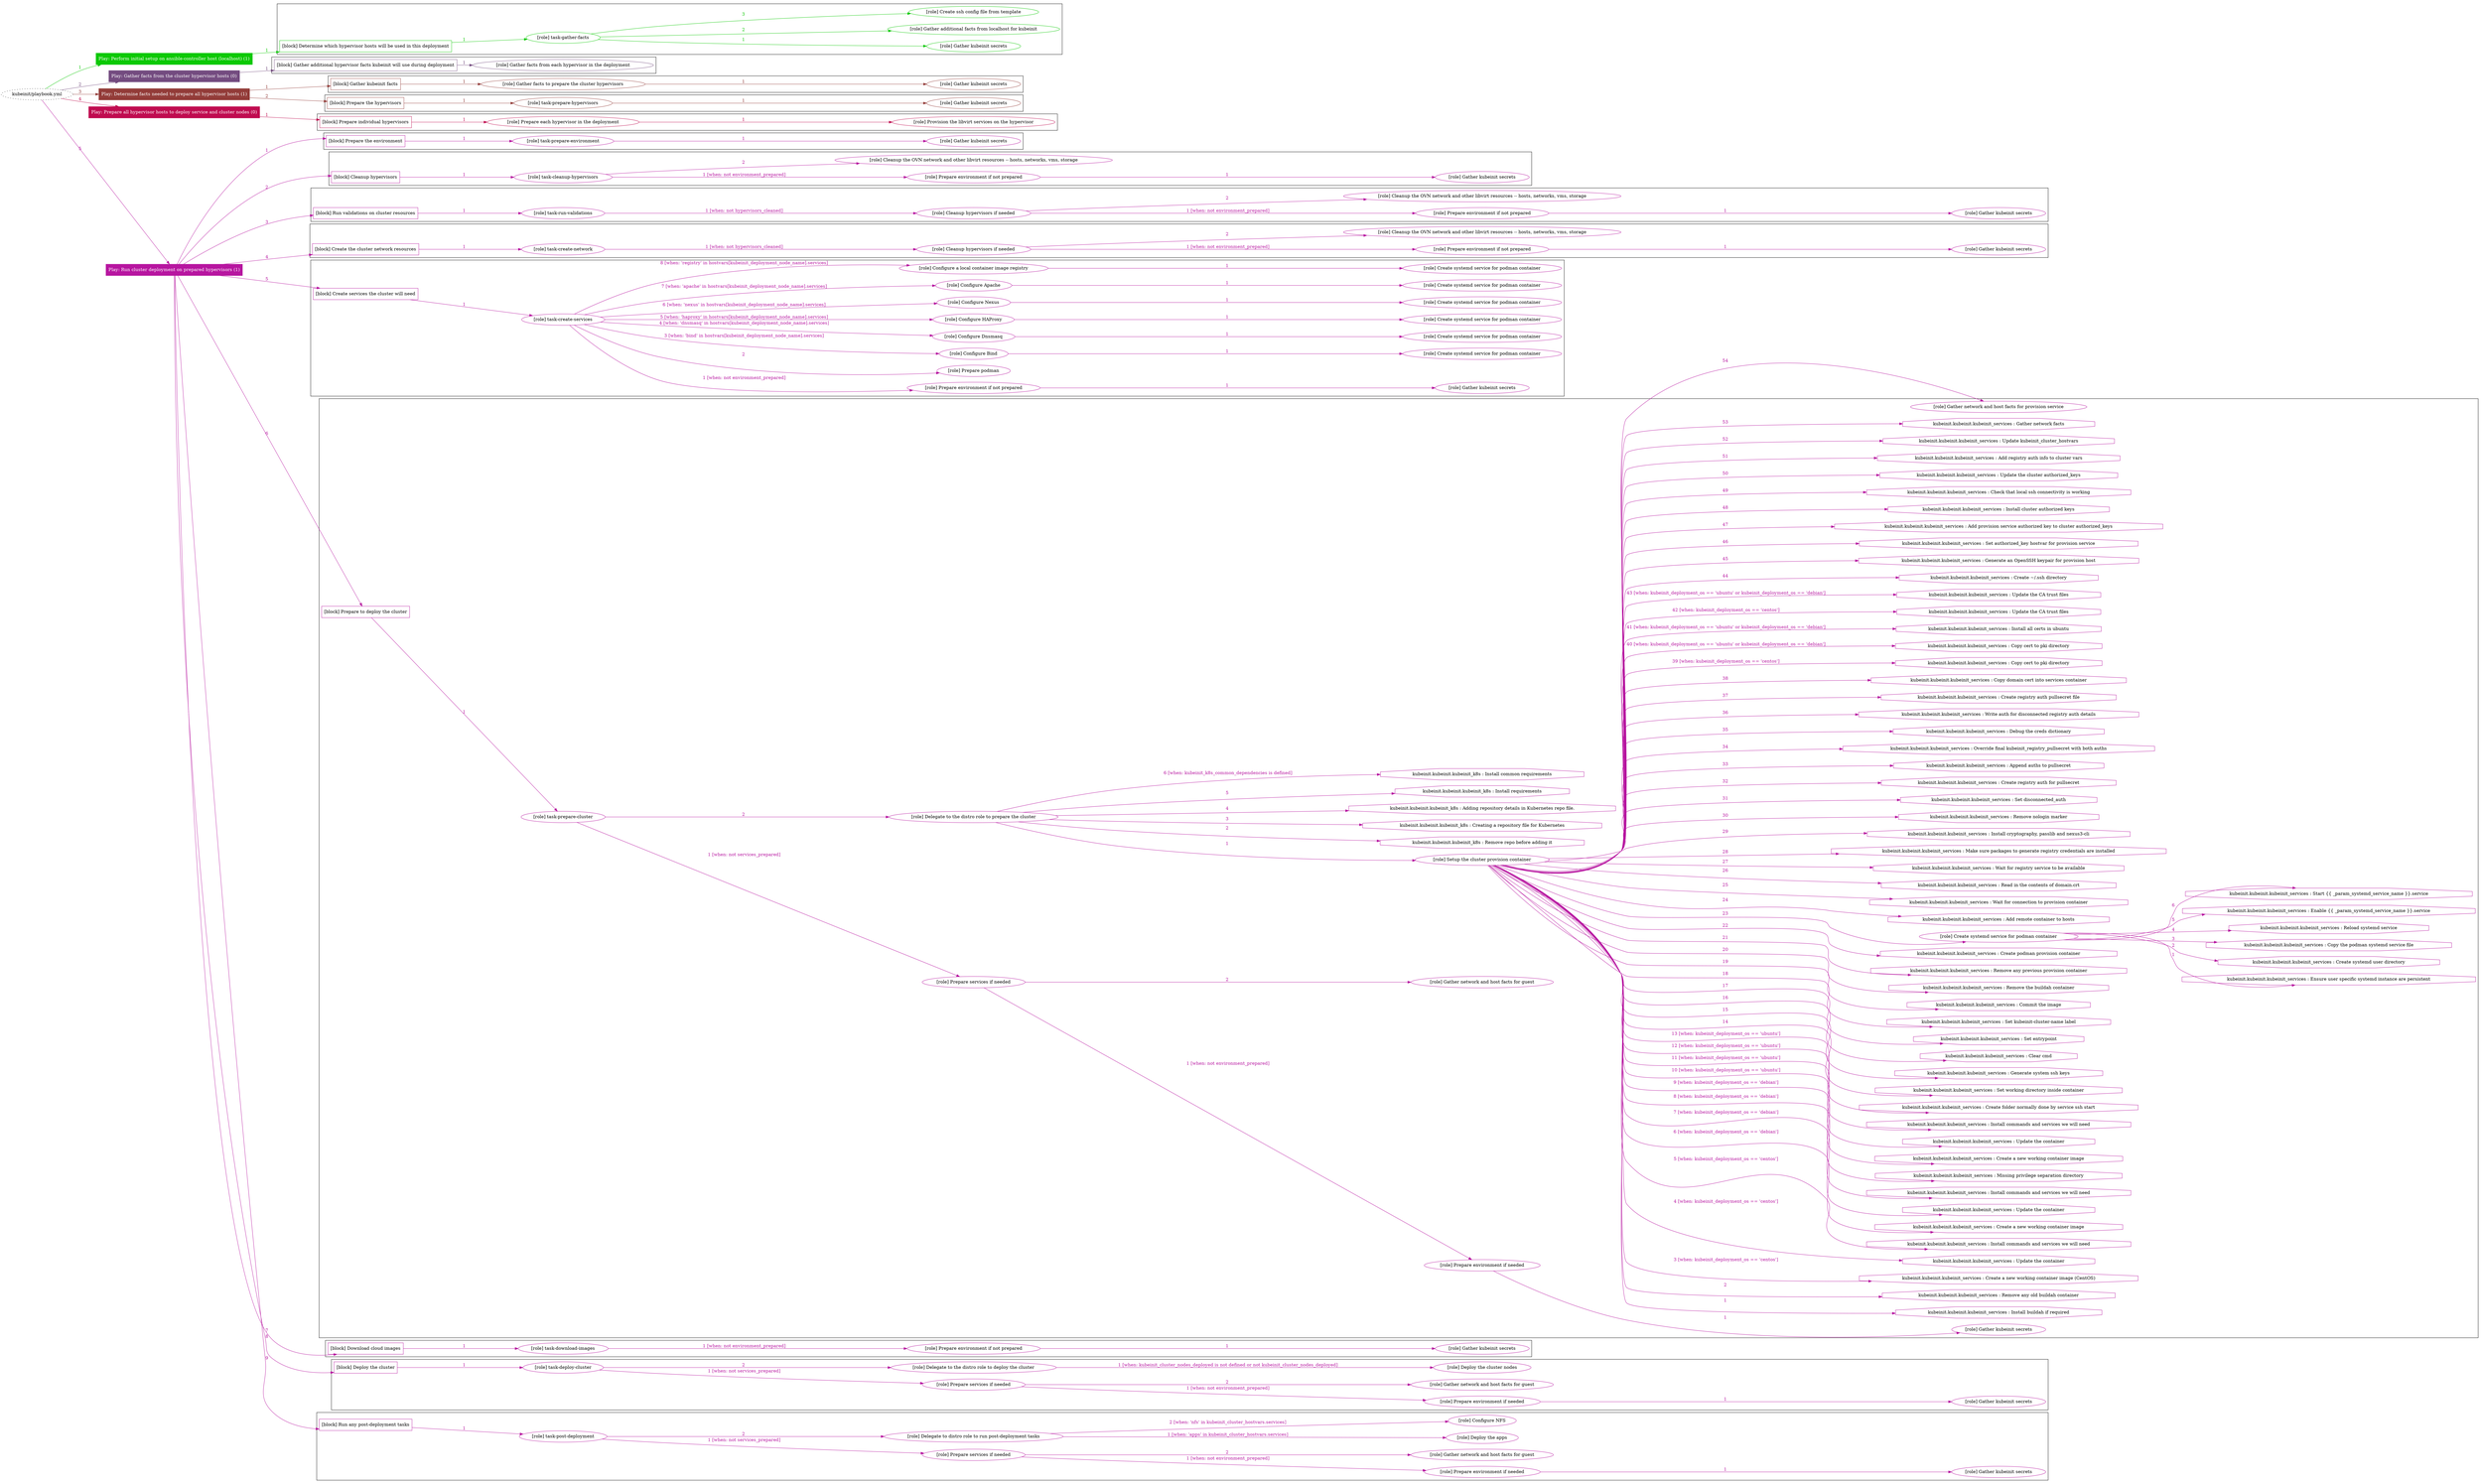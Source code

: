 digraph {
	graph [concentrate=true ordering=in rankdir=LR ratio=fill]
	edge [esep=5 sep=10]
	"kubeinit/playbook.yml" [URL="/home/runner/work/kubeinit/kubeinit/kubeinit/playbook.yml" id=playbook_be8f0d67 style=dotted]
	"kubeinit/playbook.yml" -> play_8395719f [label="1 " color="#0bc903" fontcolor="#0bc903" id=edge_431d4efe labeltooltip="1 " tooltip="1 "]
	subgraph "Play: Perform initial setup on ansible-controller host (localhost) (1)" {
		play_8395719f [label="Play: Perform initial setup on ansible-controller host (localhost) (1)" URL="/home/runner/work/kubeinit/kubeinit/kubeinit/playbook.yml" color="#0bc903" fontcolor="#ffffff" id=play_8395719f shape=box style=filled tooltip=localhost]
		play_8395719f -> block_0fa57e6d [label=1 color="#0bc903" fontcolor="#0bc903" id=edge_880047c4 labeltooltip=1 tooltip=1]
		subgraph cluster_block_0fa57e6d {
			block_0fa57e6d [label="[block] Determine which hypervisor hosts will be used in this deployment" URL="/home/runner/work/kubeinit/kubeinit/kubeinit/playbook.yml" color="#0bc903" id=block_0fa57e6d labeltooltip="Determine which hypervisor hosts will be used in this deployment" shape=box tooltip="Determine which hypervisor hosts will be used in this deployment"]
			block_0fa57e6d -> role_9dd2f3ae [label="1 " color="#0bc903" fontcolor="#0bc903" id=edge_01530ed6 labeltooltip="1 " tooltip="1 "]
			subgraph "task-gather-facts" {
				role_9dd2f3ae [label="[role] task-gather-facts" URL="/home/runner/work/kubeinit/kubeinit/kubeinit/playbook.yml" color="#0bc903" id=role_9dd2f3ae tooltip="task-gather-facts"]
				role_9dd2f3ae -> role_0b08dbd1 [label="1 " color="#0bc903" fontcolor="#0bc903" id=edge_4a680a74 labeltooltip="1 " tooltip="1 "]
				subgraph "Gather kubeinit secrets" {
					role_0b08dbd1 [label="[role] Gather kubeinit secrets" URL="/home/runner/.ansible/collections/ansible_collections/kubeinit/kubeinit/roles/kubeinit_prepare/tasks/build_hypervisors_group.yml" color="#0bc903" id=role_0b08dbd1 tooltip="Gather kubeinit secrets"]
				}
				role_9dd2f3ae -> role_740ecaa8 [label="2 " color="#0bc903" fontcolor="#0bc903" id=edge_0579126f labeltooltip="2 " tooltip="2 "]
				subgraph "Gather additional facts from localhost for kubeinit" {
					role_740ecaa8 [label="[role] Gather additional facts from localhost for kubeinit" URL="/home/runner/.ansible/collections/ansible_collections/kubeinit/kubeinit/roles/kubeinit_prepare/tasks/build_hypervisors_group.yml" color="#0bc903" id=role_740ecaa8 tooltip="Gather additional facts from localhost for kubeinit"]
				}
				role_9dd2f3ae -> role_de0150a8 [label="3 " color="#0bc903" fontcolor="#0bc903" id=edge_dccf8e48 labeltooltip="3 " tooltip="3 "]
				subgraph "Create ssh config file from template" {
					role_de0150a8 [label="[role] Create ssh config file from template" URL="/home/runner/.ansible/collections/ansible_collections/kubeinit/kubeinit/roles/kubeinit_prepare/tasks/build_hypervisors_group.yml" color="#0bc903" id=role_de0150a8 tooltip="Create ssh config file from template"]
				}
			}
		}
	}
	"kubeinit/playbook.yml" -> play_49aab953 [label="2 " color="#744c80" fontcolor="#744c80" id=edge_94b879d1 labeltooltip="2 " tooltip="2 "]
	subgraph "Play: Gather facts from the cluster hypervisor hosts (0)" {
		play_49aab953 [label="Play: Gather facts from the cluster hypervisor hosts (0)" URL="/home/runner/work/kubeinit/kubeinit/kubeinit/playbook.yml" color="#744c80" fontcolor="#ffffff" id=play_49aab953 shape=box style=filled tooltip="Play: Gather facts from the cluster hypervisor hosts (0)"]
		play_49aab953 -> block_64df7ef8 [label=1 color="#744c80" fontcolor="#744c80" id=edge_fb393558 labeltooltip=1 tooltip=1]
		subgraph cluster_block_64df7ef8 {
			block_64df7ef8 [label="[block] Gather additional hypervisor facts kubeinit will use during deployment" URL="/home/runner/work/kubeinit/kubeinit/kubeinit/playbook.yml" color="#744c80" id=block_64df7ef8 labeltooltip="Gather additional hypervisor facts kubeinit will use during deployment" shape=box tooltip="Gather additional hypervisor facts kubeinit will use during deployment"]
			block_64df7ef8 -> role_8d6e312e [label="1 " color="#744c80" fontcolor="#744c80" id=edge_5f16ccaf labeltooltip="1 " tooltip="1 "]
			subgraph "Gather facts from each hypervisor in the deployment" {
				role_8d6e312e [label="[role] Gather facts from each hypervisor in the deployment" URL="/home/runner/work/kubeinit/kubeinit/kubeinit/playbook.yml" color="#744c80" id=role_8d6e312e tooltip="Gather facts from each hypervisor in the deployment"]
			}
		}
	}
	"kubeinit/playbook.yml" -> play_6f681c5d [label="3 " color="#933c39" fontcolor="#933c39" id=edge_c3135dd8 labeltooltip="3 " tooltip="3 "]
	subgraph "Play: Determine facts needed to prepare all hypervisor hosts (1)" {
		play_6f681c5d [label="Play: Determine facts needed to prepare all hypervisor hosts (1)" URL="/home/runner/work/kubeinit/kubeinit/kubeinit/playbook.yml" color="#933c39" fontcolor="#ffffff" id=play_6f681c5d shape=box style=filled tooltip=localhost]
		play_6f681c5d -> block_3d05cf41 [label=1 color="#933c39" fontcolor="#933c39" id=edge_a3473e27 labeltooltip=1 tooltip=1]
		subgraph cluster_block_3d05cf41 {
			block_3d05cf41 [label="[block] Gather kubeinit facts" URL="/home/runner/work/kubeinit/kubeinit/kubeinit/playbook.yml" color="#933c39" id=block_3d05cf41 labeltooltip="Gather kubeinit facts" shape=box tooltip="Gather kubeinit facts"]
			block_3d05cf41 -> role_ec22c15e [label="1 " color="#933c39" fontcolor="#933c39" id=edge_b8d05550 labeltooltip="1 " tooltip="1 "]
			subgraph "Gather facts to prepare the cluster hypervisors" {
				role_ec22c15e [label="[role] Gather facts to prepare the cluster hypervisors" URL="/home/runner/work/kubeinit/kubeinit/kubeinit/playbook.yml" color="#933c39" id=role_ec22c15e tooltip="Gather facts to prepare the cluster hypervisors"]
				role_ec22c15e -> role_a41dd3aa [label="1 " color="#933c39" fontcolor="#933c39" id=edge_2c050902 labeltooltip="1 " tooltip="1 "]
				subgraph "Gather kubeinit secrets" {
					role_a41dd3aa [label="[role] Gather kubeinit secrets" URL="/home/runner/.ansible/collections/ansible_collections/kubeinit/kubeinit/roles/kubeinit_prepare/tasks/gather_kubeinit_facts.yml" color="#933c39" id=role_a41dd3aa tooltip="Gather kubeinit secrets"]
				}
			}
		}
		play_6f681c5d -> block_a4c63e6a [label=2 color="#933c39" fontcolor="#933c39" id=edge_2cfe410e labeltooltip=2 tooltip=2]
		subgraph cluster_block_a4c63e6a {
			block_a4c63e6a [label="[block] Prepare the hypervisors" URL="/home/runner/work/kubeinit/kubeinit/kubeinit/playbook.yml" color="#933c39" id=block_a4c63e6a labeltooltip="Prepare the hypervisors" shape=box tooltip="Prepare the hypervisors"]
			block_a4c63e6a -> role_909106c3 [label="1 " color="#933c39" fontcolor="#933c39" id=edge_febd64a8 labeltooltip="1 " tooltip="1 "]
			subgraph "task-prepare-hypervisors" {
				role_909106c3 [label="[role] task-prepare-hypervisors" URL="/home/runner/work/kubeinit/kubeinit/kubeinit/playbook.yml" color="#933c39" id=role_909106c3 tooltip="task-prepare-hypervisors"]
				role_909106c3 -> role_6b5b28eb [label="1 " color="#933c39" fontcolor="#933c39" id=edge_7d07b605 labeltooltip="1 " tooltip="1 "]
				subgraph "Gather kubeinit secrets" {
					role_6b5b28eb [label="[role] Gather kubeinit secrets" URL="/home/runner/.ansible/collections/ansible_collections/kubeinit/kubeinit/roles/kubeinit_prepare/tasks/gather_kubeinit_facts.yml" color="#933c39" id=role_6b5b28eb tooltip="Gather kubeinit secrets"]
				}
			}
		}
	}
	"kubeinit/playbook.yml" -> play_124fabef [label="4 " color="#c00c50" fontcolor="#c00c50" id=edge_63f69c84 labeltooltip="4 " tooltip="4 "]
	subgraph "Play: Prepare all hypervisor hosts to deploy service and cluster nodes (0)" {
		play_124fabef [label="Play: Prepare all hypervisor hosts to deploy service and cluster nodes (0)" URL="/home/runner/work/kubeinit/kubeinit/kubeinit/playbook.yml" color="#c00c50" fontcolor="#ffffff" id=play_124fabef shape=box style=filled tooltip="Play: Prepare all hypervisor hosts to deploy service and cluster nodes (0)"]
		play_124fabef -> block_66fdea56 [label=1 color="#c00c50" fontcolor="#c00c50" id=edge_9744c8f6 labeltooltip=1 tooltip=1]
		subgraph cluster_block_66fdea56 {
			block_66fdea56 [label="[block] Prepare individual hypervisors" URL="/home/runner/work/kubeinit/kubeinit/kubeinit/playbook.yml" color="#c00c50" id=block_66fdea56 labeltooltip="Prepare individual hypervisors" shape=box tooltip="Prepare individual hypervisors"]
			block_66fdea56 -> role_98584dd6 [label="1 " color="#c00c50" fontcolor="#c00c50" id=edge_fe0c49c3 labeltooltip="1 " tooltip="1 "]
			subgraph "Prepare each hypervisor in the deployment" {
				role_98584dd6 [label="[role] Prepare each hypervisor in the deployment" URL="/home/runner/work/kubeinit/kubeinit/kubeinit/playbook.yml" color="#c00c50" id=role_98584dd6 tooltip="Prepare each hypervisor in the deployment"]
				role_98584dd6 -> role_83973972 [label="1 " color="#c00c50" fontcolor="#c00c50" id=edge_9dbe2a39 labeltooltip="1 " tooltip="1 "]
				subgraph "Provision the libvirt services on the hypervisor" {
					role_83973972 [label="[role] Provision the libvirt services on the hypervisor" URL="/home/runner/.ansible/collections/ansible_collections/kubeinit/kubeinit/roles/kubeinit_prepare/tasks/prepare_hypervisor.yml" color="#c00c50" id=role_83973972 tooltip="Provision the libvirt services on the hypervisor"]
				}
			}
		}
	}
	"kubeinit/playbook.yml" -> play_b6cb3c5c [label="5 " color="#b715a0" fontcolor="#b715a0" id=edge_6ede7359 labeltooltip="5 " tooltip="5 "]
	subgraph "Play: Run cluster deployment on prepared hypervisors (1)" {
		play_b6cb3c5c [label="Play: Run cluster deployment on prepared hypervisors (1)" URL="/home/runner/work/kubeinit/kubeinit/kubeinit/playbook.yml" color="#b715a0" fontcolor="#ffffff" id=play_b6cb3c5c shape=box style=filled tooltip=localhost]
		play_b6cb3c5c -> block_8fc05ef2 [label=1 color="#b715a0" fontcolor="#b715a0" id=edge_6c39b955 labeltooltip=1 tooltip=1]
		subgraph cluster_block_8fc05ef2 {
			block_8fc05ef2 [label="[block] Prepare the environment" URL="/home/runner/work/kubeinit/kubeinit/kubeinit/playbook.yml" color="#b715a0" id=block_8fc05ef2 labeltooltip="Prepare the environment" shape=box tooltip="Prepare the environment"]
			block_8fc05ef2 -> role_c1534fe6 [label="1 " color="#b715a0" fontcolor="#b715a0" id=edge_cbf40600 labeltooltip="1 " tooltip="1 "]
			subgraph "task-prepare-environment" {
				role_c1534fe6 [label="[role] task-prepare-environment" URL="/home/runner/work/kubeinit/kubeinit/kubeinit/playbook.yml" color="#b715a0" id=role_c1534fe6 tooltip="task-prepare-environment"]
				role_c1534fe6 -> role_169e2e28 [label="1 " color="#b715a0" fontcolor="#b715a0" id=edge_8ee63501 labeltooltip="1 " tooltip="1 "]
				subgraph "Gather kubeinit secrets" {
					role_169e2e28 [label="[role] Gather kubeinit secrets" URL="/home/runner/.ansible/collections/ansible_collections/kubeinit/kubeinit/roles/kubeinit_prepare/tasks/gather_kubeinit_facts.yml" color="#b715a0" id=role_169e2e28 tooltip="Gather kubeinit secrets"]
				}
			}
		}
		play_b6cb3c5c -> block_a1a3cc51 [label=2 color="#b715a0" fontcolor="#b715a0" id=edge_b4617aa5 labeltooltip=2 tooltip=2]
		subgraph cluster_block_a1a3cc51 {
			block_a1a3cc51 [label="[block] Cleanup hypervisors" URL="/home/runner/work/kubeinit/kubeinit/kubeinit/playbook.yml" color="#b715a0" id=block_a1a3cc51 labeltooltip="Cleanup hypervisors" shape=box tooltip="Cleanup hypervisors"]
			block_a1a3cc51 -> role_3b1a2c47 [label="1 " color="#b715a0" fontcolor="#b715a0" id=edge_3a9187e9 labeltooltip="1 " tooltip="1 "]
			subgraph "task-cleanup-hypervisors" {
				role_3b1a2c47 [label="[role] task-cleanup-hypervisors" URL="/home/runner/work/kubeinit/kubeinit/kubeinit/playbook.yml" color="#b715a0" id=role_3b1a2c47 tooltip="task-cleanup-hypervisors"]
				role_3b1a2c47 -> role_5c7eb869 [label="1 [when: not environment_prepared]" color="#b715a0" fontcolor="#b715a0" id=edge_ef486708 labeltooltip="1 [when: not environment_prepared]" tooltip="1 [when: not environment_prepared]"]
				subgraph "Prepare environment if not prepared" {
					role_5c7eb869 [label="[role] Prepare environment if not prepared" URL="/home/runner/.ansible/collections/ansible_collections/kubeinit/kubeinit/roles/kubeinit_prepare/tasks/cleanup_hypervisors.yml" color="#b715a0" id=role_5c7eb869 tooltip="Prepare environment if not prepared"]
					role_5c7eb869 -> role_66191f87 [label="1 " color="#b715a0" fontcolor="#b715a0" id=edge_641101e2 labeltooltip="1 " tooltip="1 "]
					subgraph "Gather kubeinit secrets" {
						role_66191f87 [label="[role] Gather kubeinit secrets" URL="/home/runner/.ansible/collections/ansible_collections/kubeinit/kubeinit/roles/kubeinit_prepare/tasks/gather_kubeinit_facts.yml" color="#b715a0" id=role_66191f87 tooltip="Gather kubeinit secrets"]
					}
				}
				role_3b1a2c47 -> role_1c3f057b [label="2 " color="#b715a0" fontcolor="#b715a0" id=edge_577ba7f4 labeltooltip="2 " tooltip="2 "]
				subgraph "Cleanup the OVN network and other libvirt resources -- hosts, networks, vms, storage" {
					role_1c3f057b [label="[role] Cleanup the OVN network and other libvirt resources -- hosts, networks, vms, storage" URL="/home/runner/.ansible/collections/ansible_collections/kubeinit/kubeinit/roles/kubeinit_prepare/tasks/cleanup_hypervisors.yml" color="#b715a0" id=role_1c3f057b tooltip="Cleanup the OVN network and other libvirt resources -- hosts, networks, vms, storage"]
				}
			}
		}
		play_b6cb3c5c -> block_ed035f0c [label=3 color="#b715a0" fontcolor="#b715a0" id=edge_7a1f2b03 labeltooltip=3 tooltip=3]
		subgraph cluster_block_ed035f0c {
			block_ed035f0c [label="[block] Run validations on cluster resources" URL="/home/runner/work/kubeinit/kubeinit/kubeinit/playbook.yml" color="#b715a0" id=block_ed035f0c labeltooltip="Run validations on cluster resources" shape=box tooltip="Run validations on cluster resources"]
			block_ed035f0c -> role_30fa84e6 [label="1 " color="#b715a0" fontcolor="#b715a0" id=edge_41bd0dc5 labeltooltip="1 " tooltip="1 "]
			subgraph "task-run-validations" {
				role_30fa84e6 [label="[role] task-run-validations" URL="/home/runner/work/kubeinit/kubeinit/kubeinit/playbook.yml" color="#b715a0" id=role_30fa84e6 tooltip="task-run-validations"]
				role_30fa84e6 -> role_52d05055 [label="1 [when: not hypervisors_cleaned]" color="#b715a0" fontcolor="#b715a0" id=edge_ee2be373 labeltooltip="1 [when: not hypervisors_cleaned]" tooltip="1 [when: not hypervisors_cleaned]"]
				subgraph "Cleanup hypervisors if needed" {
					role_52d05055 [label="[role] Cleanup hypervisors if needed" URL="/home/runner/.ansible/collections/ansible_collections/kubeinit/kubeinit/roles/kubeinit_validations/tasks/main.yml" color="#b715a0" id=role_52d05055 tooltip="Cleanup hypervisors if needed"]
					role_52d05055 -> role_b0ed7f74 [label="1 [when: not environment_prepared]" color="#b715a0" fontcolor="#b715a0" id=edge_b0477132 labeltooltip="1 [when: not environment_prepared]" tooltip="1 [when: not environment_prepared]"]
					subgraph "Prepare environment if not prepared" {
						role_b0ed7f74 [label="[role] Prepare environment if not prepared" URL="/home/runner/.ansible/collections/ansible_collections/kubeinit/kubeinit/roles/kubeinit_prepare/tasks/cleanup_hypervisors.yml" color="#b715a0" id=role_b0ed7f74 tooltip="Prepare environment if not prepared"]
						role_b0ed7f74 -> role_17a67b04 [label="1 " color="#b715a0" fontcolor="#b715a0" id=edge_858dbd43 labeltooltip="1 " tooltip="1 "]
						subgraph "Gather kubeinit secrets" {
							role_17a67b04 [label="[role] Gather kubeinit secrets" URL="/home/runner/.ansible/collections/ansible_collections/kubeinit/kubeinit/roles/kubeinit_prepare/tasks/gather_kubeinit_facts.yml" color="#b715a0" id=role_17a67b04 tooltip="Gather kubeinit secrets"]
						}
					}
					role_52d05055 -> role_63cd4f19 [label="2 " color="#b715a0" fontcolor="#b715a0" id=edge_62c01da3 labeltooltip="2 " tooltip="2 "]
					subgraph "Cleanup the OVN network and other libvirt resources -- hosts, networks, vms, storage" {
						role_63cd4f19 [label="[role] Cleanup the OVN network and other libvirt resources -- hosts, networks, vms, storage" URL="/home/runner/.ansible/collections/ansible_collections/kubeinit/kubeinit/roles/kubeinit_prepare/tasks/cleanup_hypervisors.yml" color="#b715a0" id=role_63cd4f19 tooltip="Cleanup the OVN network and other libvirt resources -- hosts, networks, vms, storage"]
					}
				}
			}
		}
		play_b6cb3c5c -> block_03d340b2 [label=4 color="#b715a0" fontcolor="#b715a0" id=edge_bca1a87e labeltooltip=4 tooltip=4]
		subgraph cluster_block_03d340b2 {
			block_03d340b2 [label="[block] Create the cluster network resources" URL="/home/runner/work/kubeinit/kubeinit/kubeinit/playbook.yml" color="#b715a0" id=block_03d340b2 labeltooltip="Create the cluster network resources" shape=box tooltip="Create the cluster network resources"]
			block_03d340b2 -> role_f9f02f9a [label="1 " color="#b715a0" fontcolor="#b715a0" id=edge_440c4e10 labeltooltip="1 " tooltip="1 "]
			subgraph "task-create-network" {
				role_f9f02f9a [label="[role] task-create-network" URL="/home/runner/work/kubeinit/kubeinit/kubeinit/playbook.yml" color="#b715a0" id=role_f9f02f9a tooltip="task-create-network"]
				role_f9f02f9a -> role_e05b6386 [label="1 [when: not hypervisors_cleaned]" color="#b715a0" fontcolor="#b715a0" id=edge_bc6a622e labeltooltip="1 [when: not hypervisors_cleaned]" tooltip="1 [when: not hypervisors_cleaned]"]
				subgraph "Cleanup hypervisors if needed" {
					role_e05b6386 [label="[role] Cleanup hypervisors if needed" URL="/home/runner/.ansible/collections/ansible_collections/kubeinit/kubeinit/roles/kubeinit_libvirt/tasks/create_network.yml" color="#b715a0" id=role_e05b6386 tooltip="Cleanup hypervisors if needed"]
					role_e05b6386 -> role_a175f34c [label="1 [when: not environment_prepared]" color="#b715a0" fontcolor="#b715a0" id=edge_50adc754 labeltooltip="1 [when: not environment_prepared]" tooltip="1 [when: not environment_prepared]"]
					subgraph "Prepare environment if not prepared" {
						role_a175f34c [label="[role] Prepare environment if not prepared" URL="/home/runner/.ansible/collections/ansible_collections/kubeinit/kubeinit/roles/kubeinit_prepare/tasks/cleanup_hypervisors.yml" color="#b715a0" id=role_a175f34c tooltip="Prepare environment if not prepared"]
						role_a175f34c -> role_acb8f4bf [label="1 " color="#b715a0" fontcolor="#b715a0" id=edge_827b96e7 labeltooltip="1 " tooltip="1 "]
						subgraph "Gather kubeinit secrets" {
							role_acb8f4bf [label="[role] Gather kubeinit secrets" URL="/home/runner/.ansible/collections/ansible_collections/kubeinit/kubeinit/roles/kubeinit_prepare/tasks/gather_kubeinit_facts.yml" color="#b715a0" id=role_acb8f4bf tooltip="Gather kubeinit secrets"]
						}
					}
					role_e05b6386 -> role_52dcab46 [label="2 " color="#b715a0" fontcolor="#b715a0" id=edge_a3570b80 labeltooltip="2 " tooltip="2 "]
					subgraph "Cleanup the OVN network and other libvirt resources -- hosts, networks, vms, storage" {
						role_52dcab46 [label="[role] Cleanup the OVN network and other libvirt resources -- hosts, networks, vms, storage" URL="/home/runner/.ansible/collections/ansible_collections/kubeinit/kubeinit/roles/kubeinit_prepare/tasks/cleanup_hypervisors.yml" color="#b715a0" id=role_52dcab46 tooltip="Cleanup the OVN network and other libvirt resources -- hosts, networks, vms, storage"]
					}
				}
			}
		}
		play_b6cb3c5c -> block_041f1101 [label=5 color="#b715a0" fontcolor="#b715a0" id=edge_1bf9e394 labeltooltip=5 tooltip=5]
		subgraph cluster_block_041f1101 {
			block_041f1101 [label="[block] Create services the cluster will need" URL="/home/runner/work/kubeinit/kubeinit/kubeinit/playbook.yml" color="#b715a0" id=block_041f1101 labeltooltip="Create services the cluster will need" shape=box tooltip="Create services the cluster will need"]
			block_041f1101 -> role_16fad30c [label="1 " color="#b715a0" fontcolor="#b715a0" id=edge_72711672 labeltooltip="1 " tooltip="1 "]
			subgraph "task-create-services" {
				role_16fad30c [label="[role] task-create-services" URL="/home/runner/work/kubeinit/kubeinit/kubeinit/playbook.yml" color="#b715a0" id=role_16fad30c tooltip="task-create-services"]
				role_16fad30c -> role_aa935fd2 [label="1 [when: not environment_prepared]" color="#b715a0" fontcolor="#b715a0" id=edge_aa4129c3 labeltooltip="1 [when: not environment_prepared]" tooltip="1 [when: not environment_prepared]"]
				subgraph "Prepare environment if not prepared" {
					role_aa935fd2 [label="[role] Prepare environment if not prepared" URL="/home/runner/.ansible/collections/ansible_collections/kubeinit/kubeinit/roles/kubeinit_services/tasks/main.yml" color="#b715a0" id=role_aa935fd2 tooltip="Prepare environment if not prepared"]
					role_aa935fd2 -> role_46544871 [label="1 " color="#b715a0" fontcolor="#b715a0" id=edge_0bf19a0b labeltooltip="1 " tooltip="1 "]
					subgraph "Gather kubeinit secrets" {
						role_46544871 [label="[role] Gather kubeinit secrets" URL="/home/runner/.ansible/collections/ansible_collections/kubeinit/kubeinit/roles/kubeinit_prepare/tasks/gather_kubeinit_facts.yml" color="#b715a0" id=role_46544871 tooltip="Gather kubeinit secrets"]
					}
				}
				role_16fad30c -> role_2a02148c [label="2 " color="#b715a0" fontcolor="#b715a0" id=edge_534a34d4 labeltooltip="2 " tooltip="2 "]
				subgraph "Prepare podman" {
					role_2a02148c [label="[role] Prepare podman" URL="/home/runner/.ansible/collections/ansible_collections/kubeinit/kubeinit/roles/kubeinit_services/tasks/00_create_service_pod.yml" color="#b715a0" id=role_2a02148c tooltip="Prepare podman"]
				}
				role_16fad30c -> role_27639d8e [label="3 [when: 'bind' in hostvars[kubeinit_deployment_node_name].services]" color="#b715a0" fontcolor="#b715a0" id=edge_7349b65c labeltooltip="3 [when: 'bind' in hostvars[kubeinit_deployment_node_name].services]" tooltip="3 [when: 'bind' in hostvars[kubeinit_deployment_node_name].services]"]
				subgraph "Configure Bind" {
					role_27639d8e [label="[role] Configure Bind" URL="/home/runner/.ansible/collections/ansible_collections/kubeinit/kubeinit/roles/kubeinit_services/tasks/start_services_containers.yml" color="#b715a0" id=role_27639d8e tooltip="Configure Bind"]
					role_27639d8e -> role_77a59d68 [label="1 " color="#b715a0" fontcolor="#b715a0" id=edge_f314ebc8 labeltooltip="1 " tooltip="1 "]
					subgraph "Create systemd service for podman container" {
						role_77a59d68 [label="[role] Create systemd service for podman container" URL="/home/runner/.ansible/collections/ansible_collections/kubeinit/kubeinit/roles/kubeinit_bind/tasks/main.yml" color="#b715a0" id=role_77a59d68 tooltip="Create systemd service for podman container"]
					}
				}
				role_16fad30c -> role_0ec4a9a1 [label="4 [when: 'dnsmasq' in hostvars[kubeinit_deployment_node_name].services]" color="#b715a0" fontcolor="#b715a0" id=edge_d3505f54 labeltooltip="4 [when: 'dnsmasq' in hostvars[kubeinit_deployment_node_name].services]" tooltip="4 [when: 'dnsmasq' in hostvars[kubeinit_deployment_node_name].services]"]
				subgraph "Configure Dnsmasq" {
					role_0ec4a9a1 [label="[role] Configure Dnsmasq" URL="/home/runner/.ansible/collections/ansible_collections/kubeinit/kubeinit/roles/kubeinit_services/tasks/start_services_containers.yml" color="#b715a0" id=role_0ec4a9a1 tooltip="Configure Dnsmasq"]
					role_0ec4a9a1 -> role_dbd54f47 [label="1 " color="#b715a0" fontcolor="#b715a0" id=edge_a8f46d6a labeltooltip="1 " tooltip="1 "]
					subgraph "Create systemd service for podman container" {
						role_dbd54f47 [label="[role] Create systemd service for podman container" URL="/home/runner/.ansible/collections/ansible_collections/kubeinit/kubeinit/roles/kubeinit_dnsmasq/tasks/main.yml" color="#b715a0" id=role_dbd54f47 tooltip="Create systemd service for podman container"]
					}
				}
				role_16fad30c -> role_bcb8071a [label="5 [when: 'haproxy' in hostvars[kubeinit_deployment_node_name].services]" color="#b715a0" fontcolor="#b715a0" id=edge_3baa6e88 labeltooltip="5 [when: 'haproxy' in hostvars[kubeinit_deployment_node_name].services]" tooltip="5 [when: 'haproxy' in hostvars[kubeinit_deployment_node_name].services]"]
				subgraph "Configure HAProxy" {
					role_bcb8071a [label="[role] Configure HAProxy" URL="/home/runner/.ansible/collections/ansible_collections/kubeinit/kubeinit/roles/kubeinit_services/tasks/start_services_containers.yml" color="#b715a0" id=role_bcb8071a tooltip="Configure HAProxy"]
					role_bcb8071a -> role_fdd47bc5 [label="1 " color="#b715a0" fontcolor="#b715a0" id=edge_1808cdd5 labeltooltip="1 " tooltip="1 "]
					subgraph "Create systemd service for podman container" {
						role_fdd47bc5 [label="[role] Create systemd service for podman container" URL="/home/runner/.ansible/collections/ansible_collections/kubeinit/kubeinit/roles/kubeinit_haproxy/tasks/main.yml" color="#b715a0" id=role_fdd47bc5 tooltip="Create systemd service for podman container"]
					}
				}
				role_16fad30c -> role_1b74a254 [label="6 [when: 'nexus' in hostvars[kubeinit_deployment_node_name].services]" color="#b715a0" fontcolor="#b715a0" id=edge_a90f18bf labeltooltip="6 [when: 'nexus' in hostvars[kubeinit_deployment_node_name].services]" tooltip="6 [when: 'nexus' in hostvars[kubeinit_deployment_node_name].services]"]
				subgraph "Configure Nexus" {
					role_1b74a254 [label="[role] Configure Nexus" URL="/home/runner/.ansible/collections/ansible_collections/kubeinit/kubeinit/roles/kubeinit_services/tasks/start_services_containers.yml" color="#b715a0" id=role_1b74a254 tooltip="Configure Nexus"]
					role_1b74a254 -> role_d6ae53a0 [label="1 " color="#b715a0" fontcolor="#b715a0" id=edge_9b6153f3 labeltooltip="1 " tooltip="1 "]
					subgraph "Create systemd service for podman container" {
						role_d6ae53a0 [label="[role] Create systemd service for podman container" URL="/home/runner/.ansible/collections/ansible_collections/kubeinit/kubeinit/roles/kubeinit_nexus/tasks/main.yml" color="#b715a0" id=role_d6ae53a0 tooltip="Create systemd service for podman container"]
					}
				}
				role_16fad30c -> role_82c83650 [label="7 [when: 'apache' in hostvars[kubeinit_deployment_node_name].services]" color="#b715a0" fontcolor="#b715a0" id=edge_2af2298f labeltooltip="7 [when: 'apache' in hostvars[kubeinit_deployment_node_name].services]" tooltip="7 [when: 'apache' in hostvars[kubeinit_deployment_node_name].services]"]
				subgraph "Configure Apache" {
					role_82c83650 [label="[role] Configure Apache" URL="/home/runner/.ansible/collections/ansible_collections/kubeinit/kubeinit/roles/kubeinit_services/tasks/start_services_containers.yml" color="#b715a0" id=role_82c83650 tooltip="Configure Apache"]
					role_82c83650 -> role_3558b201 [label="1 " color="#b715a0" fontcolor="#b715a0" id=edge_d4edb02b labeltooltip="1 " tooltip="1 "]
					subgraph "Create systemd service for podman container" {
						role_3558b201 [label="[role] Create systemd service for podman container" URL="/home/runner/.ansible/collections/ansible_collections/kubeinit/kubeinit/roles/kubeinit_apache/tasks/main.yml" color="#b715a0" id=role_3558b201 tooltip="Create systemd service for podman container"]
					}
				}
				role_16fad30c -> role_6e20316e [label="8 [when: 'registry' in hostvars[kubeinit_deployment_node_name].services]" color="#b715a0" fontcolor="#b715a0" id=edge_3f8579ae labeltooltip="8 [when: 'registry' in hostvars[kubeinit_deployment_node_name].services]" tooltip="8 [when: 'registry' in hostvars[kubeinit_deployment_node_name].services]"]
				subgraph "Configure a local container image registry" {
					role_6e20316e [label="[role] Configure a local container image registry" URL="/home/runner/.ansible/collections/ansible_collections/kubeinit/kubeinit/roles/kubeinit_services/tasks/start_services_containers.yml" color="#b715a0" id=role_6e20316e tooltip="Configure a local container image registry"]
					role_6e20316e -> role_55c0141a [label="1 " color="#b715a0" fontcolor="#b715a0" id=edge_1942923b labeltooltip="1 " tooltip="1 "]
					subgraph "Create systemd service for podman container" {
						role_55c0141a [label="[role] Create systemd service for podman container" URL="/home/runner/.ansible/collections/ansible_collections/kubeinit/kubeinit/roles/kubeinit_registry/tasks/main.yml" color="#b715a0" id=role_55c0141a tooltip="Create systemd service for podman container"]
					}
				}
			}
		}
		play_b6cb3c5c -> block_0ca71e0b [label=6 color="#b715a0" fontcolor="#b715a0" id=edge_e776324a labeltooltip=6 tooltip=6]
		subgraph cluster_block_0ca71e0b {
			block_0ca71e0b [label="[block] Prepare to deploy the cluster" URL="/home/runner/work/kubeinit/kubeinit/kubeinit/playbook.yml" color="#b715a0" id=block_0ca71e0b labeltooltip="Prepare to deploy the cluster" shape=box tooltip="Prepare to deploy the cluster"]
			block_0ca71e0b -> role_1037ef3e [label="1 " color="#b715a0" fontcolor="#b715a0" id=edge_fad79036 labeltooltip="1 " tooltip="1 "]
			subgraph "task-prepare-cluster" {
				role_1037ef3e [label="[role] task-prepare-cluster" URL="/home/runner/work/kubeinit/kubeinit/kubeinit/playbook.yml" color="#b715a0" id=role_1037ef3e tooltip="task-prepare-cluster"]
				role_1037ef3e -> role_031469cf [label="1 [when: not services_prepared]" color="#b715a0" fontcolor="#b715a0" id=edge_b9ffbf22 labeltooltip="1 [when: not services_prepared]" tooltip="1 [when: not services_prepared]"]
				subgraph "Prepare services if needed" {
					role_031469cf [label="[role] Prepare services if needed" URL="/home/runner/.ansible/collections/ansible_collections/kubeinit/kubeinit/roles/kubeinit_prepare/tasks/prepare_cluster.yml" color="#b715a0" id=role_031469cf tooltip="Prepare services if needed"]
					role_031469cf -> role_7e20d676 [label="1 [when: not environment_prepared]" color="#b715a0" fontcolor="#b715a0" id=edge_61a5a2e5 labeltooltip="1 [when: not environment_prepared]" tooltip="1 [when: not environment_prepared]"]
					subgraph "Prepare environment if needed" {
						role_7e20d676 [label="[role] Prepare environment if needed" URL="/home/runner/.ansible/collections/ansible_collections/kubeinit/kubeinit/roles/kubeinit_services/tasks/prepare_services.yml" color="#b715a0" id=role_7e20d676 tooltip="Prepare environment if needed"]
						role_7e20d676 -> role_8f9ca267 [label="1 " color="#b715a0" fontcolor="#b715a0" id=edge_d88d50d1 labeltooltip="1 " tooltip="1 "]
						subgraph "Gather kubeinit secrets" {
							role_8f9ca267 [label="[role] Gather kubeinit secrets" URL="/home/runner/.ansible/collections/ansible_collections/kubeinit/kubeinit/roles/kubeinit_prepare/tasks/gather_kubeinit_facts.yml" color="#b715a0" id=role_8f9ca267 tooltip="Gather kubeinit secrets"]
						}
					}
					role_031469cf -> role_7c88f9f1 [label="2 " color="#b715a0" fontcolor="#b715a0" id=edge_c3384d09 labeltooltip="2 " tooltip="2 "]
					subgraph "Gather network and host facts for guest" {
						role_7c88f9f1 [label="[role] Gather network and host facts for guest" URL="/home/runner/.ansible/collections/ansible_collections/kubeinit/kubeinit/roles/kubeinit_services/tasks/prepare_services.yml" color="#b715a0" id=role_7c88f9f1 tooltip="Gather network and host facts for guest"]
					}
				}
				role_1037ef3e -> role_d92481d9 [label="2 " color="#b715a0" fontcolor="#b715a0" id=edge_f8abbd1e labeltooltip="2 " tooltip="2 "]
				subgraph "Delegate to the distro role to prepare the cluster" {
					role_d92481d9 [label="[role] Delegate to the distro role to prepare the cluster" URL="/home/runner/.ansible/collections/ansible_collections/kubeinit/kubeinit/roles/kubeinit_prepare/tasks/prepare_cluster.yml" color="#b715a0" id=role_d92481d9 tooltip="Delegate to the distro role to prepare the cluster"]
					role_d92481d9 -> role_0d2cab10 [label="1 " color="#b715a0" fontcolor="#b715a0" id=edge_7d90f14f labeltooltip="1 " tooltip="1 "]
					subgraph "Setup the cluster provision container" {
						role_0d2cab10 [label="[role] Setup the cluster provision container" URL="/home/runner/.ansible/collections/ansible_collections/kubeinit/kubeinit/roles/kubeinit_k8s/tasks/prepare_cluster.yml" color="#b715a0" id=role_0d2cab10 tooltip="Setup the cluster provision container"]
						task_d6abfb76 [label="kubeinit.kubeinit.kubeinit_services : Install buildah if required" URL="/home/runner/.ansible/collections/ansible_collections/kubeinit/kubeinit/roles/kubeinit_services/tasks/create_provision_container.yml" color="#b715a0" id=task_d6abfb76 shape=octagon tooltip="kubeinit.kubeinit.kubeinit_services : Install buildah if required"]
						role_0d2cab10 -> task_d6abfb76 [label="1 " color="#b715a0" fontcolor="#b715a0" id=edge_93307e41 labeltooltip="1 " tooltip="1 "]
						task_9a68e86e [label="kubeinit.kubeinit.kubeinit_services : Remove any old buildah container" URL="/home/runner/.ansible/collections/ansible_collections/kubeinit/kubeinit/roles/kubeinit_services/tasks/create_provision_container.yml" color="#b715a0" id=task_9a68e86e shape=octagon tooltip="kubeinit.kubeinit.kubeinit_services : Remove any old buildah container"]
						role_0d2cab10 -> task_9a68e86e [label="2 " color="#b715a0" fontcolor="#b715a0" id=edge_133c2ad8 labeltooltip="2 " tooltip="2 "]
						task_f5e4a886 [label="kubeinit.kubeinit.kubeinit_services : Create a new working container image (CentOS)" URL="/home/runner/.ansible/collections/ansible_collections/kubeinit/kubeinit/roles/kubeinit_services/tasks/create_provision_container.yml" color="#b715a0" id=task_f5e4a886 shape=octagon tooltip="kubeinit.kubeinit.kubeinit_services : Create a new working container image (CentOS)"]
						role_0d2cab10 -> task_f5e4a886 [label="3 [when: kubeinit_deployment_os == 'centos']" color="#b715a0" fontcolor="#b715a0" id=edge_74bf91bf labeltooltip="3 [when: kubeinit_deployment_os == 'centos']" tooltip="3 [when: kubeinit_deployment_os == 'centos']"]
						task_007f996e [label="kubeinit.kubeinit.kubeinit_services : Update the container" URL="/home/runner/.ansible/collections/ansible_collections/kubeinit/kubeinit/roles/kubeinit_services/tasks/create_provision_container.yml" color="#b715a0" id=task_007f996e shape=octagon tooltip="kubeinit.kubeinit.kubeinit_services : Update the container"]
						role_0d2cab10 -> task_007f996e [label="4 [when: kubeinit_deployment_os == 'centos']" color="#b715a0" fontcolor="#b715a0" id=edge_e2822fb0 labeltooltip="4 [when: kubeinit_deployment_os == 'centos']" tooltip="4 [when: kubeinit_deployment_os == 'centos']"]
						task_ac24f13a [label="kubeinit.kubeinit.kubeinit_services : Install commands and services we will need" URL="/home/runner/.ansible/collections/ansible_collections/kubeinit/kubeinit/roles/kubeinit_services/tasks/create_provision_container.yml" color="#b715a0" id=task_ac24f13a shape=octagon tooltip="kubeinit.kubeinit.kubeinit_services : Install commands and services we will need"]
						role_0d2cab10 -> task_ac24f13a [label="5 [when: kubeinit_deployment_os == 'centos']" color="#b715a0" fontcolor="#b715a0" id=edge_07c8195b labeltooltip="5 [when: kubeinit_deployment_os == 'centos']" tooltip="5 [when: kubeinit_deployment_os == 'centos']"]
						task_371de30d [label="kubeinit.kubeinit.kubeinit_services : Create a new working container image" URL="/home/runner/.ansible/collections/ansible_collections/kubeinit/kubeinit/roles/kubeinit_services/tasks/create_provision_container.yml" color="#b715a0" id=task_371de30d shape=octagon tooltip="kubeinit.kubeinit.kubeinit_services : Create a new working container image"]
						role_0d2cab10 -> task_371de30d [label="6 [when: kubeinit_deployment_os == 'debian']" color="#b715a0" fontcolor="#b715a0" id=edge_ceaa4af9 labeltooltip="6 [when: kubeinit_deployment_os == 'debian']" tooltip="6 [when: kubeinit_deployment_os == 'debian']"]
						task_02897277 [label="kubeinit.kubeinit.kubeinit_services : Update the container" URL="/home/runner/.ansible/collections/ansible_collections/kubeinit/kubeinit/roles/kubeinit_services/tasks/create_provision_container.yml" color="#b715a0" id=task_02897277 shape=octagon tooltip="kubeinit.kubeinit.kubeinit_services : Update the container"]
						role_0d2cab10 -> task_02897277 [label="7 [when: kubeinit_deployment_os == 'debian']" color="#b715a0" fontcolor="#b715a0" id=edge_e4b55933 labeltooltip="7 [when: kubeinit_deployment_os == 'debian']" tooltip="7 [when: kubeinit_deployment_os == 'debian']"]
						task_b16057d9 [label="kubeinit.kubeinit.kubeinit_services : Install commands and services we will need" URL="/home/runner/.ansible/collections/ansible_collections/kubeinit/kubeinit/roles/kubeinit_services/tasks/create_provision_container.yml" color="#b715a0" id=task_b16057d9 shape=octagon tooltip="kubeinit.kubeinit.kubeinit_services : Install commands and services we will need"]
						role_0d2cab10 -> task_b16057d9 [label="8 [when: kubeinit_deployment_os == 'debian']" color="#b715a0" fontcolor="#b715a0" id=edge_db59c047 labeltooltip="8 [when: kubeinit_deployment_os == 'debian']" tooltip="8 [when: kubeinit_deployment_os == 'debian']"]
						task_acb536d0 [label="kubeinit.kubeinit.kubeinit_services : Missing privilege separation directory" URL="/home/runner/.ansible/collections/ansible_collections/kubeinit/kubeinit/roles/kubeinit_services/tasks/create_provision_container.yml" color="#b715a0" id=task_acb536d0 shape=octagon tooltip="kubeinit.kubeinit.kubeinit_services : Missing privilege separation directory"]
						role_0d2cab10 -> task_acb536d0 [label="9 [when: kubeinit_deployment_os == 'debian']" color="#b715a0" fontcolor="#b715a0" id=edge_87437d47 labeltooltip="9 [when: kubeinit_deployment_os == 'debian']" tooltip="9 [when: kubeinit_deployment_os == 'debian']"]
						task_18635a5e [label="kubeinit.kubeinit.kubeinit_services : Create a new working container image" URL="/home/runner/.ansible/collections/ansible_collections/kubeinit/kubeinit/roles/kubeinit_services/tasks/create_provision_container.yml" color="#b715a0" id=task_18635a5e shape=octagon tooltip="kubeinit.kubeinit.kubeinit_services : Create a new working container image"]
						role_0d2cab10 -> task_18635a5e [label="10 [when: kubeinit_deployment_os == 'ubuntu']" color="#b715a0" fontcolor="#b715a0" id=edge_b1fcda15 labeltooltip="10 [when: kubeinit_deployment_os == 'ubuntu']" tooltip="10 [when: kubeinit_deployment_os == 'ubuntu']"]
						task_25d9f858 [label="kubeinit.kubeinit.kubeinit_services : Update the container" URL="/home/runner/.ansible/collections/ansible_collections/kubeinit/kubeinit/roles/kubeinit_services/tasks/create_provision_container.yml" color="#b715a0" id=task_25d9f858 shape=octagon tooltip="kubeinit.kubeinit.kubeinit_services : Update the container"]
						role_0d2cab10 -> task_25d9f858 [label="11 [when: kubeinit_deployment_os == 'ubuntu']" color="#b715a0" fontcolor="#b715a0" id=edge_adbff0ba labeltooltip="11 [when: kubeinit_deployment_os == 'ubuntu']" tooltip="11 [when: kubeinit_deployment_os == 'ubuntu']"]
						task_847e586e [label="kubeinit.kubeinit.kubeinit_services : Install commands and services we will need" URL="/home/runner/.ansible/collections/ansible_collections/kubeinit/kubeinit/roles/kubeinit_services/tasks/create_provision_container.yml" color="#b715a0" id=task_847e586e shape=octagon tooltip="kubeinit.kubeinit.kubeinit_services : Install commands and services we will need"]
						role_0d2cab10 -> task_847e586e [label="12 [when: kubeinit_deployment_os == 'ubuntu']" color="#b715a0" fontcolor="#b715a0" id=edge_999404fa labeltooltip="12 [when: kubeinit_deployment_os == 'ubuntu']" tooltip="12 [when: kubeinit_deployment_os == 'ubuntu']"]
						task_30196294 [label="kubeinit.kubeinit.kubeinit_services : Create folder normally done by service ssh start" URL="/home/runner/.ansible/collections/ansible_collections/kubeinit/kubeinit/roles/kubeinit_services/tasks/create_provision_container.yml" color="#b715a0" id=task_30196294 shape=octagon tooltip="kubeinit.kubeinit.kubeinit_services : Create folder normally done by service ssh start"]
						role_0d2cab10 -> task_30196294 [label="13 [when: kubeinit_deployment_os == 'ubuntu']" color="#b715a0" fontcolor="#b715a0" id=edge_e1da39de labeltooltip="13 [when: kubeinit_deployment_os == 'ubuntu']" tooltip="13 [when: kubeinit_deployment_os == 'ubuntu']"]
						task_e0a9b882 [label="kubeinit.kubeinit.kubeinit_services : Set working directory inside container" URL="/home/runner/.ansible/collections/ansible_collections/kubeinit/kubeinit/roles/kubeinit_services/tasks/create_provision_container.yml" color="#b715a0" id=task_e0a9b882 shape=octagon tooltip="kubeinit.kubeinit.kubeinit_services : Set working directory inside container"]
						role_0d2cab10 -> task_e0a9b882 [label="14 " color="#b715a0" fontcolor="#b715a0" id=edge_6a7322f8 labeltooltip="14 " tooltip="14 "]
						task_29d9201b [label="kubeinit.kubeinit.kubeinit_services : Generate system ssh keys" URL="/home/runner/.ansible/collections/ansible_collections/kubeinit/kubeinit/roles/kubeinit_services/tasks/create_provision_container.yml" color="#b715a0" id=task_29d9201b shape=octagon tooltip="kubeinit.kubeinit.kubeinit_services : Generate system ssh keys"]
						role_0d2cab10 -> task_29d9201b [label="15 " color="#b715a0" fontcolor="#b715a0" id=edge_cfa35bf0 labeltooltip="15 " tooltip="15 "]
						task_23a36c75 [label="kubeinit.kubeinit.kubeinit_services : Clear cmd" URL="/home/runner/.ansible/collections/ansible_collections/kubeinit/kubeinit/roles/kubeinit_services/tasks/create_provision_container.yml" color="#b715a0" id=task_23a36c75 shape=octagon tooltip="kubeinit.kubeinit.kubeinit_services : Clear cmd"]
						role_0d2cab10 -> task_23a36c75 [label="16 " color="#b715a0" fontcolor="#b715a0" id=edge_b1ce4f7e labeltooltip="16 " tooltip="16 "]
						task_bc83d8da [label="kubeinit.kubeinit.kubeinit_services : Set entrypoint" URL="/home/runner/.ansible/collections/ansible_collections/kubeinit/kubeinit/roles/kubeinit_services/tasks/create_provision_container.yml" color="#b715a0" id=task_bc83d8da shape=octagon tooltip="kubeinit.kubeinit.kubeinit_services : Set entrypoint"]
						role_0d2cab10 -> task_bc83d8da [label="17 " color="#b715a0" fontcolor="#b715a0" id=edge_52a8097f labeltooltip="17 " tooltip="17 "]
						task_c4b68a2e [label="kubeinit.kubeinit.kubeinit_services : Set kubeinit-cluster-name label" URL="/home/runner/.ansible/collections/ansible_collections/kubeinit/kubeinit/roles/kubeinit_services/tasks/create_provision_container.yml" color="#b715a0" id=task_c4b68a2e shape=octagon tooltip="kubeinit.kubeinit.kubeinit_services : Set kubeinit-cluster-name label"]
						role_0d2cab10 -> task_c4b68a2e [label="18 " color="#b715a0" fontcolor="#b715a0" id=edge_6f829e12 labeltooltip="18 " tooltip="18 "]
						task_72ccec29 [label="kubeinit.kubeinit.kubeinit_services : Commit the image" URL="/home/runner/.ansible/collections/ansible_collections/kubeinit/kubeinit/roles/kubeinit_services/tasks/create_provision_container.yml" color="#b715a0" id=task_72ccec29 shape=octagon tooltip="kubeinit.kubeinit.kubeinit_services : Commit the image"]
						role_0d2cab10 -> task_72ccec29 [label="19 " color="#b715a0" fontcolor="#b715a0" id=edge_7e4e5905 labeltooltip="19 " tooltip="19 "]
						task_2d2bdd52 [label="kubeinit.kubeinit.kubeinit_services : Remove the buildah container" URL="/home/runner/.ansible/collections/ansible_collections/kubeinit/kubeinit/roles/kubeinit_services/tasks/create_provision_container.yml" color="#b715a0" id=task_2d2bdd52 shape=octagon tooltip="kubeinit.kubeinit.kubeinit_services : Remove the buildah container"]
						role_0d2cab10 -> task_2d2bdd52 [label="20 " color="#b715a0" fontcolor="#b715a0" id=edge_8a65b5bd labeltooltip="20 " tooltip="20 "]
						task_fdc9553e [label="kubeinit.kubeinit.kubeinit_services : Remove any previous provision container" URL="/home/runner/.ansible/collections/ansible_collections/kubeinit/kubeinit/roles/kubeinit_services/tasks/create_provision_container.yml" color="#b715a0" id=task_fdc9553e shape=octagon tooltip="kubeinit.kubeinit.kubeinit_services : Remove any previous provision container"]
						role_0d2cab10 -> task_fdc9553e [label="21 " color="#b715a0" fontcolor="#b715a0" id=edge_a44c20f4 labeltooltip="21 " tooltip="21 "]
						task_0cbeb806 [label="kubeinit.kubeinit.kubeinit_services : Create podman provision container" URL="/home/runner/.ansible/collections/ansible_collections/kubeinit/kubeinit/roles/kubeinit_services/tasks/create_provision_container.yml" color="#b715a0" id=task_0cbeb806 shape=octagon tooltip="kubeinit.kubeinit.kubeinit_services : Create podman provision container"]
						role_0d2cab10 -> task_0cbeb806 [label="22 " color="#b715a0" fontcolor="#b715a0" id=edge_91f80554 labeltooltip="22 " tooltip="22 "]
						role_0d2cab10 -> role_a8e0d1eb [label="23 " color="#b715a0" fontcolor="#b715a0" id=edge_eac48988 labeltooltip="23 " tooltip="23 "]
						subgraph "Create systemd service for podman container" {
							role_a8e0d1eb [label="[role] Create systemd service for podman container" URL="/home/runner/.ansible/collections/ansible_collections/kubeinit/kubeinit/roles/kubeinit_services/tasks/create_provision_container.yml" color="#b715a0" id=role_a8e0d1eb tooltip="Create systemd service for podman container"]
							task_67df3ef5 [label="kubeinit.kubeinit.kubeinit_services : Ensure user specific systemd instance are persistent" URL="/home/runner/.ansible/collections/ansible_collections/kubeinit/kubeinit/roles/kubeinit_services/tasks/create_managed_service.yml" color="#b715a0" id=task_67df3ef5 shape=octagon tooltip="kubeinit.kubeinit.kubeinit_services : Ensure user specific systemd instance are persistent"]
							role_a8e0d1eb -> task_67df3ef5 [label="1 " color="#b715a0" fontcolor="#b715a0" id=edge_e0c03fe4 labeltooltip="1 " tooltip="1 "]
							task_6c15a2d7 [label="kubeinit.kubeinit.kubeinit_services : Create systemd user directory" URL="/home/runner/.ansible/collections/ansible_collections/kubeinit/kubeinit/roles/kubeinit_services/tasks/create_managed_service.yml" color="#b715a0" id=task_6c15a2d7 shape=octagon tooltip="kubeinit.kubeinit.kubeinit_services : Create systemd user directory"]
							role_a8e0d1eb -> task_6c15a2d7 [label="2 " color="#b715a0" fontcolor="#b715a0" id=edge_f5d20a11 labeltooltip="2 " tooltip="2 "]
							task_1eee12d1 [label="kubeinit.kubeinit.kubeinit_services : Copy the podman systemd service file" URL="/home/runner/.ansible/collections/ansible_collections/kubeinit/kubeinit/roles/kubeinit_services/tasks/create_managed_service.yml" color="#b715a0" id=task_1eee12d1 shape=octagon tooltip="kubeinit.kubeinit.kubeinit_services : Copy the podman systemd service file"]
							role_a8e0d1eb -> task_1eee12d1 [label="3 " color="#b715a0" fontcolor="#b715a0" id=edge_cf18ca47 labeltooltip="3 " tooltip="3 "]
							task_f20d853a [label="kubeinit.kubeinit.kubeinit_services : Reload systemd service" URL="/home/runner/.ansible/collections/ansible_collections/kubeinit/kubeinit/roles/kubeinit_services/tasks/create_managed_service.yml" color="#b715a0" id=task_f20d853a shape=octagon tooltip="kubeinit.kubeinit.kubeinit_services : Reload systemd service"]
							role_a8e0d1eb -> task_f20d853a [label="4 " color="#b715a0" fontcolor="#b715a0" id=edge_5792f952 labeltooltip="4 " tooltip="4 "]
							task_6bfcf91a [label="kubeinit.kubeinit.kubeinit_services : Enable {{ _param_systemd_service_name }}.service" URL="/home/runner/.ansible/collections/ansible_collections/kubeinit/kubeinit/roles/kubeinit_services/tasks/create_managed_service.yml" color="#b715a0" id=task_6bfcf91a shape=octagon tooltip="kubeinit.kubeinit.kubeinit_services : Enable {{ _param_systemd_service_name }}.service"]
							role_a8e0d1eb -> task_6bfcf91a [label="5 " color="#b715a0" fontcolor="#b715a0" id=edge_ce6de43a labeltooltip="5 " tooltip="5 "]
							task_032b2945 [label="kubeinit.kubeinit.kubeinit_services : Start {{ _param_systemd_service_name }}.service" URL="/home/runner/.ansible/collections/ansible_collections/kubeinit/kubeinit/roles/kubeinit_services/tasks/create_managed_service.yml" color="#b715a0" id=task_032b2945 shape=octagon tooltip="kubeinit.kubeinit.kubeinit_services : Start {{ _param_systemd_service_name }}.service"]
							role_a8e0d1eb -> task_032b2945 [label="6 " color="#b715a0" fontcolor="#b715a0" id=edge_d9310989 labeltooltip="6 " tooltip="6 "]
						}
						task_b55b5c7b [label="kubeinit.kubeinit.kubeinit_services : Add remote container to hosts" URL="/home/runner/.ansible/collections/ansible_collections/kubeinit/kubeinit/roles/kubeinit_services/tasks/create_provision_container.yml" color="#b715a0" id=task_b55b5c7b shape=octagon tooltip="kubeinit.kubeinit.kubeinit_services : Add remote container to hosts"]
						role_0d2cab10 -> task_b55b5c7b [label="24 " color="#b715a0" fontcolor="#b715a0" id=edge_5a4aa920 labeltooltip="24 " tooltip="24 "]
						task_1a5c90cb [label="kubeinit.kubeinit.kubeinit_services : Wait for connection to provision container" URL="/home/runner/.ansible/collections/ansible_collections/kubeinit/kubeinit/roles/kubeinit_services/tasks/create_provision_container.yml" color="#b715a0" id=task_1a5c90cb shape=octagon tooltip="kubeinit.kubeinit.kubeinit_services : Wait for connection to provision container"]
						role_0d2cab10 -> task_1a5c90cb [label="25 " color="#b715a0" fontcolor="#b715a0" id=edge_513cb257 labeltooltip="25 " tooltip="25 "]
						task_0c537e5c [label="kubeinit.kubeinit.kubeinit_services : Read in the contents of domain.crt" URL="/home/runner/.ansible/collections/ansible_collections/kubeinit/kubeinit/roles/kubeinit_services/tasks/create_provision_container.yml" color="#b715a0" id=task_0c537e5c shape=octagon tooltip="kubeinit.kubeinit.kubeinit_services : Read in the contents of domain.crt"]
						role_0d2cab10 -> task_0c537e5c [label="26 " color="#b715a0" fontcolor="#b715a0" id=edge_eabdc5e4 labeltooltip="26 " tooltip="26 "]
						task_74cbb4ad [label="kubeinit.kubeinit.kubeinit_services : Wait for registry service to be available" URL="/home/runner/.ansible/collections/ansible_collections/kubeinit/kubeinit/roles/kubeinit_services/tasks/create_provision_container.yml" color="#b715a0" id=task_74cbb4ad shape=octagon tooltip="kubeinit.kubeinit.kubeinit_services : Wait for registry service to be available"]
						role_0d2cab10 -> task_74cbb4ad [label="27 " color="#b715a0" fontcolor="#b715a0" id=edge_7b904780 labeltooltip="27 " tooltip="27 "]
						task_75cd6875 [label="kubeinit.kubeinit.kubeinit_services : Make sure packages to generate registry credentials are installed" URL="/home/runner/.ansible/collections/ansible_collections/kubeinit/kubeinit/roles/kubeinit_services/tasks/create_provision_container.yml" color="#b715a0" id=task_75cd6875 shape=octagon tooltip="kubeinit.kubeinit.kubeinit_services : Make sure packages to generate registry credentials are installed"]
						role_0d2cab10 -> task_75cd6875 [label="28 " color="#b715a0" fontcolor="#b715a0" id=edge_0594b0b5 labeltooltip="28 " tooltip="28 "]
						task_52e37207 [label="kubeinit.kubeinit.kubeinit_services : Install cryptography, passlib and nexus3-cli" URL="/home/runner/.ansible/collections/ansible_collections/kubeinit/kubeinit/roles/kubeinit_services/tasks/create_provision_container.yml" color="#b715a0" id=task_52e37207 shape=octagon tooltip="kubeinit.kubeinit.kubeinit_services : Install cryptography, passlib and nexus3-cli"]
						role_0d2cab10 -> task_52e37207 [label="29 " color="#b715a0" fontcolor="#b715a0" id=edge_48f2c31b labeltooltip="29 " tooltip="29 "]
						task_117af673 [label="kubeinit.kubeinit.kubeinit_services : Remove nologin marker" URL="/home/runner/.ansible/collections/ansible_collections/kubeinit/kubeinit/roles/kubeinit_services/tasks/create_provision_container.yml" color="#b715a0" id=task_117af673 shape=octagon tooltip="kubeinit.kubeinit.kubeinit_services : Remove nologin marker"]
						role_0d2cab10 -> task_117af673 [label="30 " color="#b715a0" fontcolor="#b715a0" id=edge_726e64ec labeltooltip="30 " tooltip="30 "]
						task_9c63a8b3 [label="kubeinit.kubeinit.kubeinit_services : Set disconnected_auth" URL="/home/runner/.ansible/collections/ansible_collections/kubeinit/kubeinit/roles/kubeinit_services/tasks/create_provision_container.yml" color="#b715a0" id=task_9c63a8b3 shape=octagon tooltip="kubeinit.kubeinit.kubeinit_services : Set disconnected_auth"]
						role_0d2cab10 -> task_9c63a8b3 [label="31 " color="#b715a0" fontcolor="#b715a0" id=edge_46c7499e labeltooltip="31 " tooltip="31 "]
						task_cc045e56 [label="kubeinit.kubeinit.kubeinit_services : Create registry auth for pullsecret" URL="/home/runner/.ansible/collections/ansible_collections/kubeinit/kubeinit/roles/kubeinit_services/tasks/create_provision_container.yml" color="#b715a0" id=task_cc045e56 shape=octagon tooltip="kubeinit.kubeinit.kubeinit_services : Create registry auth for pullsecret"]
						role_0d2cab10 -> task_cc045e56 [label="32 " color="#b715a0" fontcolor="#b715a0" id=edge_d96c2e95 labeltooltip="32 " tooltip="32 "]
						task_a852d15e [label="kubeinit.kubeinit.kubeinit_services : Append auths to pullsecret" URL="/home/runner/.ansible/collections/ansible_collections/kubeinit/kubeinit/roles/kubeinit_services/tasks/create_provision_container.yml" color="#b715a0" id=task_a852d15e shape=octagon tooltip="kubeinit.kubeinit.kubeinit_services : Append auths to pullsecret"]
						role_0d2cab10 -> task_a852d15e [label="33 " color="#b715a0" fontcolor="#b715a0" id=edge_4e37aaba labeltooltip="33 " tooltip="33 "]
						task_4ca658df [label="kubeinit.kubeinit.kubeinit_services : Override final kubeinit_registry_pullsecret with both auths" URL="/home/runner/.ansible/collections/ansible_collections/kubeinit/kubeinit/roles/kubeinit_services/tasks/create_provision_container.yml" color="#b715a0" id=task_4ca658df shape=octagon tooltip="kubeinit.kubeinit.kubeinit_services : Override final kubeinit_registry_pullsecret with both auths"]
						role_0d2cab10 -> task_4ca658df [label="34 " color="#b715a0" fontcolor="#b715a0" id=edge_4d1d4386 labeltooltip="34 " tooltip="34 "]
						task_5b219a54 [label="kubeinit.kubeinit.kubeinit_services : Debug the creds dictionary" URL="/home/runner/.ansible/collections/ansible_collections/kubeinit/kubeinit/roles/kubeinit_services/tasks/create_provision_container.yml" color="#b715a0" id=task_5b219a54 shape=octagon tooltip="kubeinit.kubeinit.kubeinit_services : Debug the creds dictionary"]
						role_0d2cab10 -> task_5b219a54 [label="35 " color="#b715a0" fontcolor="#b715a0" id=edge_419db815 labeltooltip="35 " tooltip="35 "]
						task_5315ad93 [label="kubeinit.kubeinit.kubeinit_services : Write auth for disconnected registry auth details" URL="/home/runner/.ansible/collections/ansible_collections/kubeinit/kubeinit/roles/kubeinit_services/tasks/create_provision_container.yml" color="#b715a0" id=task_5315ad93 shape=octagon tooltip="kubeinit.kubeinit.kubeinit_services : Write auth for disconnected registry auth details"]
						role_0d2cab10 -> task_5315ad93 [label="36 " color="#b715a0" fontcolor="#b715a0" id=edge_4339a316 labeltooltip="36 " tooltip="36 "]
						task_3385fcdf [label="kubeinit.kubeinit.kubeinit_services : Create registry auth pullsecret file" URL="/home/runner/.ansible/collections/ansible_collections/kubeinit/kubeinit/roles/kubeinit_services/tasks/create_provision_container.yml" color="#b715a0" id=task_3385fcdf shape=octagon tooltip="kubeinit.kubeinit.kubeinit_services : Create registry auth pullsecret file"]
						role_0d2cab10 -> task_3385fcdf [label="37 " color="#b715a0" fontcolor="#b715a0" id=edge_d1d2b99e labeltooltip="37 " tooltip="37 "]
						task_a84295d7 [label="kubeinit.kubeinit.kubeinit_services : Copy domain cert into services container" URL="/home/runner/.ansible/collections/ansible_collections/kubeinit/kubeinit/roles/kubeinit_services/tasks/create_provision_container.yml" color="#b715a0" id=task_a84295d7 shape=octagon tooltip="kubeinit.kubeinit.kubeinit_services : Copy domain cert into services container"]
						role_0d2cab10 -> task_a84295d7 [label="38 " color="#b715a0" fontcolor="#b715a0" id=edge_fd6167c5 labeltooltip="38 " tooltip="38 "]
						task_94da9894 [label="kubeinit.kubeinit.kubeinit_services : Copy cert to pki directory" URL="/home/runner/.ansible/collections/ansible_collections/kubeinit/kubeinit/roles/kubeinit_services/tasks/create_provision_container.yml" color="#b715a0" id=task_94da9894 shape=octagon tooltip="kubeinit.kubeinit.kubeinit_services : Copy cert to pki directory"]
						role_0d2cab10 -> task_94da9894 [label="39 [when: kubeinit_deployment_os == 'centos']" color="#b715a0" fontcolor="#b715a0" id=edge_b6758e09 labeltooltip="39 [when: kubeinit_deployment_os == 'centos']" tooltip="39 [when: kubeinit_deployment_os == 'centos']"]
						task_f21b53ef [label="kubeinit.kubeinit.kubeinit_services : Copy cert to pki directory" URL="/home/runner/.ansible/collections/ansible_collections/kubeinit/kubeinit/roles/kubeinit_services/tasks/create_provision_container.yml" color="#b715a0" id=task_f21b53ef shape=octagon tooltip="kubeinit.kubeinit.kubeinit_services : Copy cert to pki directory"]
						role_0d2cab10 -> task_f21b53ef [label="40 [when: kubeinit_deployment_os == 'ubuntu' or kubeinit_deployment_os == 'debian']" color="#b715a0" fontcolor="#b715a0" id=edge_c3c2a0c9 labeltooltip="40 [when: kubeinit_deployment_os == 'ubuntu' or kubeinit_deployment_os == 'debian']" tooltip="40 [when: kubeinit_deployment_os == 'ubuntu' or kubeinit_deployment_os == 'debian']"]
						task_ddc51bb2 [label="kubeinit.kubeinit.kubeinit_services : Install all certs in ubuntu" URL="/home/runner/.ansible/collections/ansible_collections/kubeinit/kubeinit/roles/kubeinit_services/tasks/create_provision_container.yml" color="#b715a0" id=task_ddc51bb2 shape=octagon tooltip="kubeinit.kubeinit.kubeinit_services : Install all certs in ubuntu"]
						role_0d2cab10 -> task_ddc51bb2 [label="41 [when: kubeinit_deployment_os == 'ubuntu' or kubeinit_deployment_os == 'debian']" color="#b715a0" fontcolor="#b715a0" id=edge_465ab4ad labeltooltip="41 [when: kubeinit_deployment_os == 'ubuntu' or kubeinit_deployment_os == 'debian']" tooltip="41 [when: kubeinit_deployment_os == 'ubuntu' or kubeinit_deployment_os == 'debian']"]
						task_3065df4f [label="kubeinit.kubeinit.kubeinit_services : Update the CA trust files" URL="/home/runner/.ansible/collections/ansible_collections/kubeinit/kubeinit/roles/kubeinit_services/tasks/create_provision_container.yml" color="#b715a0" id=task_3065df4f shape=octagon tooltip="kubeinit.kubeinit.kubeinit_services : Update the CA trust files"]
						role_0d2cab10 -> task_3065df4f [label="42 [when: kubeinit_deployment_os == 'centos']" color="#b715a0" fontcolor="#b715a0" id=edge_91dff190 labeltooltip="42 [when: kubeinit_deployment_os == 'centos']" tooltip="42 [when: kubeinit_deployment_os == 'centos']"]
						task_578359db [label="kubeinit.kubeinit.kubeinit_services : Update the CA trust files" URL="/home/runner/.ansible/collections/ansible_collections/kubeinit/kubeinit/roles/kubeinit_services/tasks/create_provision_container.yml" color="#b715a0" id=task_578359db shape=octagon tooltip="kubeinit.kubeinit.kubeinit_services : Update the CA trust files"]
						role_0d2cab10 -> task_578359db [label="43 [when: kubeinit_deployment_os == 'ubuntu' or kubeinit_deployment_os == 'debian']" color="#b715a0" fontcolor="#b715a0" id=edge_290a1d7a labeltooltip="43 [when: kubeinit_deployment_os == 'ubuntu' or kubeinit_deployment_os == 'debian']" tooltip="43 [when: kubeinit_deployment_os == 'ubuntu' or kubeinit_deployment_os == 'debian']"]
						task_e37766b7 [label="kubeinit.kubeinit.kubeinit_services : Create ~/.ssh directory" URL="/home/runner/.ansible/collections/ansible_collections/kubeinit/kubeinit/roles/kubeinit_services/tasks/create_provision_container.yml" color="#b715a0" id=task_e37766b7 shape=octagon tooltip="kubeinit.kubeinit.kubeinit_services : Create ~/.ssh directory"]
						role_0d2cab10 -> task_e37766b7 [label="44 " color="#b715a0" fontcolor="#b715a0" id=edge_fd5a4d9f labeltooltip="44 " tooltip="44 "]
						task_5610b7ee [label="kubeinit.kubeinit.kubeinit_services : Generate an OpenSSH keypair for provision host" URL="/home/runner/.ansible/collections/ansible_collections/kubeinit/kubeinit/roles/kubeinit_services/tasks/create_provision_container.yml" color="#b715a0" id=task_5610b7ee shape=octagon tooltip="kubeinit.kubeinit.kubeinit_services : Generate an OpenSSH keypair for provision host"]
						role_0d2cab10 -> task_5610b7ee [label="45 " color="#b715a0" fontcolor="#b715a0" id=edge_ac00ccd9 labeltooltip="45 " tooltip="45 "]
						task_d35d812f [label="kubeinit.kubeinit.kubeinit_services : Set authorized_key hostvar for provision service" URL="/home/runner/.ansible/collections/ansible_collections/kubeinit/kubeinit/roles/kubeinit_services/tasks/create_provision_container.yml" color="#b715a0" id=task_d35d812f shape=octagon tooltip="kubeinit.kubeinit.kubeinit_services : Set authorized_key hostvar for provision service"]
						role_0d2cab10 -> task_d35d812f [label="46 " color="#b715a0" fontcolor="#b715a0" id=edge_e65bcf49 labeltooltip="46 " tooltip="46 "]
						task_192f87e1 [label="kubeinit.kubeinit.kubeinit_services : Add provision service authorized key to cluster authorized_keys" URL="/home/runner/.ansible/collections/ansible_collections/kubeinit/kubeinit/roles/kubeinit_services/tasks/create_provision_container.yml" color="#b715a0" id=task_192f87e1 shape=octagon tooltip="kubeinit.kubeinit.kubeinit_services : Add provision service authorized key to cluster authorized_keys"]
						role_0d2cab10 -> task_192f87e1 [label="47 " color="#b715a0" fontcolor="#b715a0" id=edge_f52f8b2e labeltooltip="47 " tooltip="47 "]
						task_760e0a70 [label="kubeinit.kubeinit.kubeinit_services : Install cluster authorized keys" URL="/home/runner/.ansible/collections/ansible_collections/kubeinit/kubeinit/roles/kubeinit_services/tasks/create_provision_container.yml" color="#b715a0" id=task_760e0a70 shape=octagon tooltip="kubeinit.kubeinit.kubeinit_services : Install cluster authorized keys"]
						role_0d2cab10 -> task_760e0a70 [label="48 " color="#b715a0" fontcolor="#b715a0" id=edge_e7d4049a labeltooltip="48 " tooltip="48 "]
						task_6162b4ca [label="kubeinit.kubeinit.kubeinit_services : Check that local ssh connectivity is working" URL="/home/runner/.ansible/collections/ansible_collections/kubeinit/kubeinit/roles/kubeinit_services/tasks/create_provision_container.yml" color="#b715a0" id=task_6162b4ca shape=octagon tooltip="kubeinit.kubeinit.kubeinit_services : Check that local ssh connectivity is working"]
						role_0d2cab10 -> task_6162b4ca [label="49 " color="#b715a0" fontcolor="#b715a0" id=edge_0c50037c labeltooltip="49 " tooltip="49 "]
						task_6dffe6df [label="kubeinit.kubeinit.kubeinit_services : Update the cluster authorized_keys" URL="/home/runner/.ansible/collections/ansible_collections/kubeinit/kubeinit/roles/kubeinit_services/tasks/create_provision_container.yml" color="#b715a0" id=task_6dffe6df shape=octagon tooltip="kubeinit.kubeinit.kubeinit_services : Update the cluster authorized_keys"]
						role_0d2cab10 -> task_6dffe6df [label="50 " color="#b715a0" fontcolor="#b715a0" id=edge_ebc0b63e labeltooltip="50 " tooltip="50 "]
						task_73ebe537 [label="kubeinit.kubeinit.kubeinit_services : Add registry auth info to cluster vars" URL="/home/runner/.ansible/collections/ansible_collections/kubeinit/kubeinit/roles/kubeinit_services/tasks/create_provision_container.yml" color="#b715a0" id=task_73ebe537 shape=octagon tooltip="kubeinit.kubeinit.kubeinit_services : Add registry auth info to cluster vars"]
						role_0d2cab10 -> task_73ebe537 [label="51 " color="#b715a0" fontcolor="#b715a0" id=edge_f60009f8 labeltooltip="51 " tooltip="51 "]
						task_4469191e [label="kubeinit.kubeinit.kubeinit_services : Update kubeinit_cluster_hostvars" URL="/home/runner/.ansible/collections/ansible_collections/kubeinit/kubeinit/roles/kubeinit_services/tasks/create_provision_container.yml" color="#b715a0" id=task_4469191e shape=octagon tooltip="kubeinit.kubeinit.kubeinit_services : Update kubeinit_cluster_hostvars"]
						role_0d2cab10 -> task_4469191e [label="52 " color="#b715a0" fontcolor="#b715a0" id=edge_00bf7097 labeltooltip="52 " tooltip="52 "]
						task_99c82684 [label="kubeinit.kubeinit.kubeinit_services : Gather network facts" URL="/home/runner/.ansible/collections/ansible_collections/kubeinit/kubeinit/roles/kubeinit_services/tasks/create_provision_container.yml" color="#b715a0" id=task_99c82684 shape=octagon tooltip="kubeinit.kubeinit.kubeinit_services : Gather network facts"]
						role_0d2cab10 -> task_99c82684 [label="53 " color="#b715a0" fontcolor="#b715a0" id=edge_8db41f35 labeltooltip="53 " tooltip="53 "]
						role_0d2cab10 -> role_6d2d9338 [label="54 " color="#b715a0" fontcolor="#b715a0" id=edge_2acbb2f8 labeltooltip="54 " tooltip="54 "]
						subgraph "Gather network and host facts for provision service" {
							role_6d2d9338 [label="[role] Gather network and host facts for provision service" URL="/home/runner/.ansible/collections/ansible_collections/kubeinit/kubeinit/roles/kubeinit_services/tasks/create_provision_container.yml" color="#b715a0" id=role_6d2d9338 tooltip="Gather network and host facts for provision service"]
						}
					}
					task_e60b507b [label="kubeinit.kubeinit.kubeinit_k8s : Remove repo before adding it" URL="/home/runner/.ansible/collections/ansible_collections/kubeinit/kubeinit/roles/kubeinit_k8s/tasks/prepare_cluster.yml" color="#b715a0" id=task_e60b507b shape=octagon tooltip="kubeinit.kubeinit.kubeinit_k8s : Remove repo before adding it"]
					role_d92481d9 -> task_e60b507b [label="2 " color="#b715a0" fontcolor="#b715a0" id=edge_4fe7627f labeltooltip="2 " tooltip="2 "]
					task_6b31f112 [label="kubeinit.kubeinit.kubeinit_k8s : Creating a repository file for Kubernetes" URL="/home/runner/.ansible/collections/ansible_collections/kubeinit/kubeinit/roles/kubeinit_k8s/tasks/prepare_cluster.yml" color="#b715a0" id=task_6b31f112 shape=octagon tooltip="kubeinit.kubeinit.kubeinit_k8s : Creating a repository file for Kubernetes"]
					role_d92481d9 -> task_6b31f112 [label="3 " color="#b715a0" fontcolor="#b715a0" id=edge_9657bf0f labeltooltip="3 " tooltip="3 "]
					task_93bc29eb [label="kubeinit.kubeinit.kubeinit_k8s : Adding repository details in Kubernetes repo file." URL="/home/runner/.ansible/collections/ansible_collections/kubeinit/kubeinit/roles/kubeinit_k8s/tasks/prepare_cluster.yml" color="#b715a0" id=task_93bc29eb shape=octagon tooltip="kubeinit.kubeinit.kubeinit_k8s : Adding repository details in Kubernetes repo file."]
					role_d92481d9 -> task_93bc29eb [label="4 " color="#b715a0" fontcolor="#b715a0" id=edge_bb90c345 labeltooltip="4 " tooltip="4 "]
					task_4d1fc6a5 [label="kubeinit.kubeinit.kubeinit_k8s : Install requirements" URL="/home/runner/.ansible/collections/ansible_collections/kubeinit/kubeinit/roles/kubeinit_k8s/tasks/prepare_cluster.yml" color="#b715a0" id=task_4d1fc6a5 shape=octagon tooltip="kubeinit.kubeinit.kubeinit_k8s : Install requirements"]
					role_d92481d9 -> task_4d1fc6a5 [label="5 " color="#b715a0" fontcolor="#b715a0" id=edge_20c37856 labeltooltip="5 " tooltip="5 "]
					task_6c3b9204 [label="kubeinit.kubeinit.kubeinit_k8s : Install common requirements" URL="/home/runner/.ansible/collections/ansible_collections/kubeinit/kubeinit/roles/kubeinit_k8s/tasks/prepare_cluster.yml" color="#b715a0" id=task_6c3b9204 shape=octagon tooltip="kubeinit.kubeinit.kubeinit_k8s : Install common requirements"]
					role_d92481d9 -> task_6c3b9204 [label="6 [when: kubeinit_k8s_common_dependencies is defined]" color="#b715a0" fontcolor="#b715a0" id=edge_b39b11cd labeltooltip="6 [when: kubeinit_k8s_common_dependencies is defined]" tooltip="6 [when: kubeinit_k8s_common_dependencies is defined]"]
				}
			}
		}
		play_b6cb3c5c -> block_d2a2236d [label=7 color="#b715a0" fontcolor="#b715a0" id=edge_b0bb65db labeltooltip=7 tooltip=7]
		subgraph cluster_block_d2a2236d {
			block_d2a2236d [label="[block] Download cloud images" URL="/home/runner/work/kubeinit/kubeinit/kubeinit/playbook.yml" color="#b715a0" id=block_d2a2236d labeltooltip="Download cloud images" shape=box tooltip="Download cloud images"]
			block_d2a2236d -> role_535927d0 [label="1 " color="#b715a0" fontcolor="#b715a0" id=edge_635435cf labeltooltip="1 " tooltip="1 "]
			subgraph "task-download-images" {
				role_535927d0 [label="[role] task-download-images" URL="/home/runner/work/kubeinit/kubeinit/kubeinit/playbook.yml" color="#b715a0" id=role_535927d0 tooltip="task-download-images"]
				role_535927d0 -> role_61e2ed8d [label="1 [when: not environment_prepared]" color="#b715a0" fontcolor="#b715a0" id=edge_a7c3b734 labeltooltip="1 [when: not environment_prepared]" tooltip="1 [when: not environment_prepared]"]
				subgraph "Prepare environment if not prepared" {
					role_61e2ed8d [label="[role] Prepare environment if not prepared" URL="/home/runner/.ansible/collections/ansible_collections/kubeinit/kubeinit/roles/kubeinit_libvirt/tasks/download_cloud_images.yml" color="#b715a0" id=role_61e2ed8d tooltip="Prepare environment if not prepared"]
					role_61e2ed8d -> role_6a5d1cbb [label="1 " color="#b715a0" fontcolor="#b715a0" id=edge_82652d9d labeltooltip="1 " tooltip="1 "]
					subgraph "Gather kubeinit secrets" {
						role_6a5d1cbb [label="[role] Gather kubeinit secrets" URL="/home/runner/.ansible/collections/ansible_collections/kubeinit/kubeinit/roles/kubeinit_prepare/tasks/gather_kubeinit_facts.yml" color="#b715a0" id=role_6a5d1cbb tooltip="Gather kubeinit secrets"]
					}
				}
			}
		}
		play_b6cb3c5c -> block_52fc3b2a [label=8 color="#b715a0" fontcolor="#b715a0" id=edge_134a1783 labeltooltip=8 tooltip=8]
		subgraph cluster_block_52fc3b2a {
			block_52fc3b2a [label="[block] Deploy the cluster" URL="/home/runner/work/kubeinit/kubeinit/kubeinit/playbook.yml" color="#b715a0" id=block_52fc3b2a labeltooltip="Deploy the cluster" shape=box tooltip="Deploy the cluster"]
			block_52fc3b2a -> role_1ee7ad09 [label="1 " color="#b715a0" fontcolor="#b715a0" id=edge_2958c067 labeltooltip="1 " tooltip="1 "]
			subgraph "task-deploy-cluster" {
				role_1ee7ad09 [label="[role] task-deploy-cluster" URL="/home/runner/work/kubeinit/kubeinit/kubeinit/playbook.yml" color="#b715a0" id=role_1ee7ad09 tooltip="task-deploy-cluster"]
				role_1ee7ad09 -> role_838c23b7 [label="1 [when: not services_prepared]" color="#b715a0" fontcolor="#b715a0" id=edge_596bc6b9 labeltooltip="1 [when: not services_prepared]" tooltip="1 [when: not services_prepared]"]
				subgraph "Prepare services if needed" {
					role_838c23b7 [label="[role] Prepare services if needed" URL="/home/runner/.ansible/collections/ansible_collections/kubeinit/kubeinit/roles/kubeinit_prepare/tasks/deploy_cluster.yml" color="#b715a0" id=role_838c23b7 tooltip="Prepare services if needed"]
					role_838c23b7 -> role_9256cddd [label="1 [when: not environment_prepared]" color="#b715a0" fontcolor="#b715a0" id=edge_740c5e56 labeltooltip="1 [when: not environment_prepared]" tooltip="1 [when: not environment_prepared]"]
					subgraph "Prepare environment if needed" {
						role_9256cddd [label="[role] Prepare environment if needed" URL="/home/runner/.ansible/collections/ansible_collections/kubeinit/kubeinit/roles/kubeinit_services/tasks/prepare_services.yml" color="#b715a0" id=role_9256cddd tooltip="Prepare environment if needed"]
						role_9256cddd -> role_f23a8d7a [label="1 " color="#b715a0" fontcolor="#b715a0" id=edge_ca505d57 labeltooltip="1 " tooltip="1 "]
						subgraph "Gather kubeinit secrets" {
							role_f23a8d7a [label="[role] Gather kubeinit secrets" URL="/home/runner/.ansible/collections/ansible_collections/kubeinit/kubeinit/roles/kubeinit_prepare/tasks/gather_kubeinit_facts.yml" color="#b715a0" id=role_f23a8d7a tooltip="Gather kubeinit secrets"]
						}
					}
					role_838c23b7 -> role_e4065bbf [label="2 " color="#b715a0" fontcolor="#b715a0" id=edge_732d410e labeltooltip="2 " tooltip="2 "]
					subgraph "Gather network and host facts for guest" {
						role_e4065bbf [label="[role] Gather network and host facts for guest" URL="/home/runner/.ansible/collections/ansible_collections/kubeinit/kubeinit/roles/kubeinit_services/tasks/prepare_services.yml" color="#b715a0" id=role_e4065bbf tooltip="Gather network and host facts for guest"]
					}
				}
				role_1ee7ad09 -> role_061b7108 [label="2 " color="#b715a0" fontcolor="#b715a0" id=edge_24913626 labeltooltip="2 " tooltip="2 "]
				subgraph "Delegate to the distro role to deploy the cluster" {
					role_061b7108 [label="[role] Delegate to the distro role to deploy the cluster" URL="/home/runner/.ansible/collections/ansible_collections/kubeinit/kubeinit/roles/kubeinit_prepare/tasks/deploy_cluster.yml" color="#b715a0" id=role_061b7108 tooltip="Delegate to the distro role to deploy the cluster"]
					role_061b7108 -> role_06a91cf8 [label="1 [when: kubeinit_cluster_nodes_deployed is not defined or not kubeinit_cluster_nodes_deployed]" color="#b715a0" fontcolor="#b715a0" id=edge_631933db labeltooltip="1 [when: kubeinit_cluster_nodes_deployed is not defined or not kubeinit_cluster_nodes_deployed]" tooltip="1 [when: kubeinit_cluster_nodes_deployed is not defined or not kubeinit_cluster_nodes_deployed]"]
					subgraph "Deploy the cluster nodes" {
						role_06a91cf8 [label="[role] Deploy the cluster nodes" URL="/home/runner/.ansible/collections/ansible_collections/kubeinit/kubeinit/roles/kubeinit_k8s/tasks/main.yml" color="#b715a0" id=role_06a91cf8 tooltip="Deploy the cluster nodes"]
					}
				}
			}
		}
		play_b6cb3c5c -> block_b19fc0c4 [label=9 color="#b715a0" fontcolor="#b715a0" id=edge_be5bc4cf labeltooltip=9 tooltip=9]
		subgraph cluster_block_b19fc0c4 {
			block_b19fc0c4 [label="[block] Run any post-deployment tasks" URL="/home/runner/work/kubeinit/kubeinit/kubeinit/playbook.yml" color="#b715a0" id=block_b19fc0c4 labeltooltip="Run any post-deployment tasks" shape=box tooltip="Run any post-deployment tasks"]
			block_b19fc0c4 -> role_99f6cfde [label="1 " color="#b715a0" fontcolor="#b715a0" id=edge_b55e885e labeltooltip="1 " tooltip="1 "]
			subgraph "task-post-deployment" {
				role_99f6cfde [label="[role] task-post-deployment" URL="/home/runner/work/kubeinit/kubeinit/kubeinit/playbook.yml" color="#b715a0" id=role_99f6cfde tooltip="task-post-deployment"]
				role_99f6cfde -> role_dc1e5f50 [label="1 [when: not services_prepared]" color="#b715a0" fontcolor="#b715a0" id=edge_7aff1f20 labeltooltip="1 [when: not services_prepared]" tooltip="1 [when: not services_prepared]"]
				subgraph "Prepare services if needed" {
					role_dc1e5f50 [label="[role] Prepare services if needed" URL="/home/runner/.ansible/collections/ansible_collections/kubeinit/kubeinit/roles/kubeinit_prepare/tasks/post_deployment.yml" color="#b715a0" id=role_dc1e5f50 tooltip="Prepare services if needed"]
					role_dc1e5f50 -> role_a1a63f98 [label="1 [when: not environment_prepared]" color="#b715a0" fontcolor="#b715a0" id=edge_aeb8eeed labeltooltip="1 [when: not environment_prepared]" tooltip="1 [when: not environment_prepared]"]
					subgraph "Prepare environment if needed" {
						role_a1a63f98 [label="[role] Prepare environment if needed" URL="/home/runner/.ansible/collections/ansible_collections/kubeinit/kubeinit/roles/kubeinit_services/tasks/prepare_services.yml" color="#b715a0" id=role_a1a63f98 tooltip="Prepare environment if needed"]
						role_a1a63f98 -> role_a7944145 [label="1 " color="#b715a0" fontcolor="#b715a0" id=edge_9a37bb53 labeltooltip="1 " tooltip="1 "]
						subgraph "Gather kubeinit secrets" {
							role_a7944145 [label="[role] Gather kubeinit secrets" URL="/home/runner/.ansible/collections/ansible_collections/kubeinit/kubeinit/roles/kubeinit_prepare/tasks/gather_kubeinit_facts.yml" color="#b715a0" id=role_a7944145 tooltip="Gather kubeinit secrets"]
						}
					}
					role_dc1e5f50 -> role_c0ccb9cb [label="2 " color="#b715a0" fontcolor="#b715a0" id=edge_ec223cac labeltooltip="2 " tooltip="2 "]
					subgraph "Gather network and host facts for guest" {
						role_c0ccb9cb [label="[role] Gather network and host facts for guest" URL="/home/runner/.ansible/collections/ansible_collections/kubeinit/kubeinit/roles/kubeinit_services/tasks/prepare_services.yml" color="#b715a0" id=role_c0ccb9cb tooltip="Gather network and host facts for guest"]
					}
				}
				role_99f6cfde -> role_33961de1 [label="2 " color="#b715a0" fontcolor="#b715a0" id=edge_4916d3ba labeltooltip="2 " tooltip="2 "]
				subgraph "Delegate to distro role to run post-deployment tasks" {
					role_33961de1 [label="[role] Delegate to distro role to run post-deployment tasks" URL="/home/runner/.ansible/collections/ansible_collections/kubeinit/kubeinit/roles/kubeinit_prepare/tasks/post_deployment.yml" color="#b715a0" id=role_33961de1 tooltip="Delegate to distro role to run post-deployment tasks"]
					role_33961de1 -> role_1d3d168d [label="1 [when: 'apps' in kubeinit_cluster_hostvars.services]" color="#b715a0" fontcolor="#b715a0" id=edge_c9b308b2 labeltooltip="1 [when: 'apps' in kubeinit_cluster_hostvars.services]" tooltip="1 [when: 'apps' in kubeinit_cluster_hostvars.services]"]
					subgraph "Deploy the apps" {
						role_1d3d168d [label="[role] Deploy the apps" URL="/home/runner/.ansible/collections/ansible_collections/kubeinit/kubeinit/roles/kubeinit_k8s/tasks/post_deployment_tasks.yml" color="#b715a0" id=role_1d3d168d tooltip="Deploy the apps"]
					}
					role_33961de1 -> role_7001da03 [label="2 [when: 'nfs' in kubeinit_cluster_hostvars.services]" color="#b715a0" fontcolor="#b715a0" id=edge_22ecbc9b labeltooltip="2 [when: 'nfs' in kubeinit_cluster_hostvars.services]" tooltip="2 [when: 'nfs' in kubeinit_cluster_hostvars.services]"]
					subgraph "Configure NFS" {
						role_7001da03 [label="[role] Configure NFS" URL="/home/runner/.ansible/collections/ansible_collections/kubeinit/kubeinit/roles/kubeinit_k8s/tasks/post_deployment_tasks.yml" color="#b715a0" id=role_7001da03 tooltip="Configure NFS"]
					}
				}
			}
		}
	}
}
